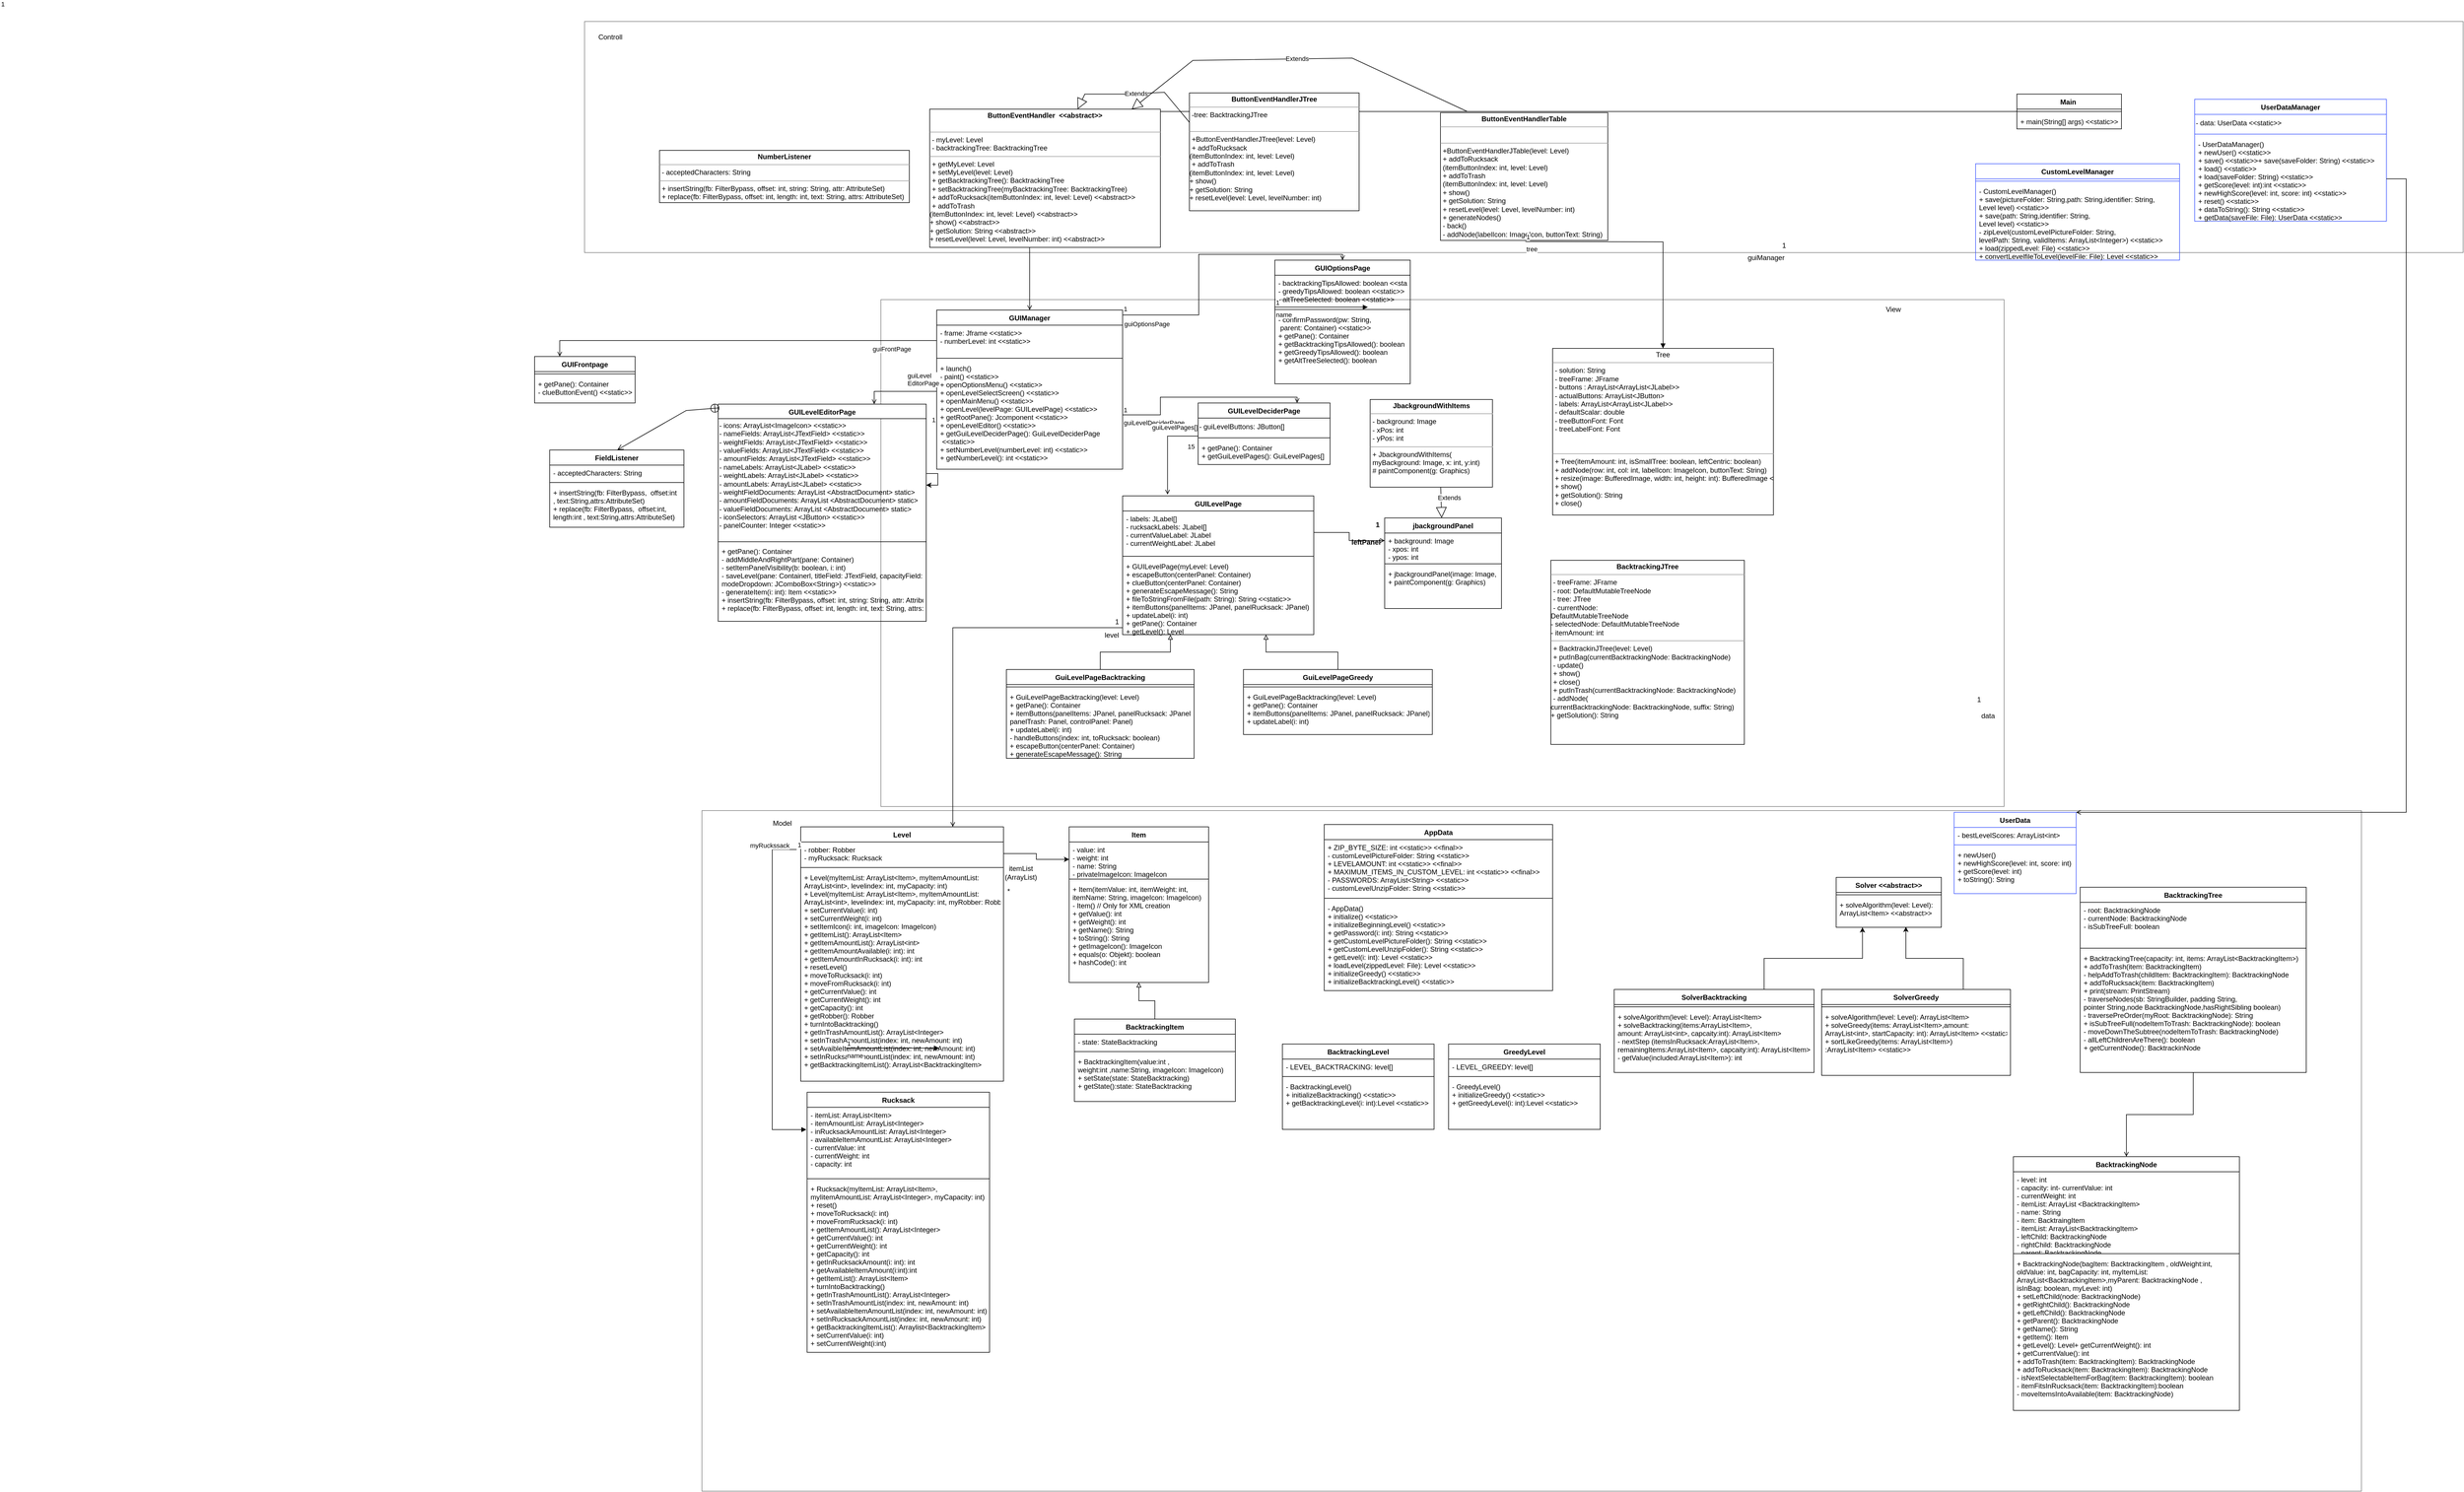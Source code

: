<mxfile version="20.8.20" type="github">
  <diagram id="mvksxYR37wyYuG3UCGVY" name="Page-1">
    <mxGraphModel dx="3180" dy="4231" grid="0" gridSize="10" guides="1" tooltips="1" connect="1" arrows="1" fold="1" page="1" pageScale="1" pageWidth="827" pageHeight="1169" math="0" shadow="0">
      <root>
        <mxCell id="0" />
        <mxCell id="1" parent="0" />
        <mxCell id="4iRdVt_hhF0twq2A7KBy-327" value="" style="whiteSpace=wrap;html=1;opacity=50;" parent="1" vertex="1">
          <mxGeometry x="1390" y="161" width="2856" height="1172" as="geometry" />
        </mxCell>
        <mxCell id="4iRdVt_hhF0twq2A7KBy-325" value="" style="rounded=0;whiteSpace=wrap;html=1;textOpacity=0;opacity=50;" parent="1" vertex="1">
          <mxGeometry x="1188" y="-1198" width="3233" height="398" as="geometry" />
        </mxCell>
        <mxCell id="4iRdVt_hhF0twq2A7KBy-321" value="" style="rounded=0;whiteSpace=wrap;html=1;textOpacity=0;opacity=50;" parent="1" vertex="1">
          <mxGeometry x="1698" y="-719" width="1933" height="873" as="geometry" />
        </mxCell>
        <mxCell id="4iRdVt_hhF0twq2A7KBy-318" style="edgeStyle=orthogonalEdgeStyle;rounded=0;orthogonalLoop=1;jettySize=auto;html=1;entryX=0.5;entryY=0;entryDx=0;entryDy=0;endArrow=open;endFill=0;" parent="1" source="4iRdVt_hhF0twq2A7KBy-176" target="4iRdVt_hhF0twq2A7KBy-219" edge="1">
          <mxGeometry relative="1" as="geometry" />
        </mxCell>
        <mxCell id="4iRdVt_hhF0twq2A7KBy-176" value="Main " style="swimlane;fontStyle=1;align=center;verticalAlign=top;childLayout=stackLayout;horizontal=1;startSize=26;horizontalStack=0;resizeParent=1;resizeParentMax=0;resizeLast=0;collapsible=1;marginBottom=0;" parent="1" vertex="1">
          <mxGeometry x="3653" y="-1073" width="180" height="60" as="geometry" />
        </mxCell>
        <mxCell id="4iRdVt_hhF0twq2A7KBy-177" value="" style="line;strokeWidth=1;fillColor=none;align=left;verticalAlign=middle;spacingTop=-1;spacingLeft=3;spacingRight=3;rotatable=0;labelPosition=right;points=[];portConstraint=eastwest;strokeColor=inherit;" parent="4iRdVt_hhF0twq2A7KBy-176" vertex="1">
          <mxGeometry y="26" width="180" height="8" as="geometry" />
        </mxCell>
        <mxCell id="4iRdVt_hhF0twq2A7KBy-178" value="+ main(String[] args) &lt;&lt;static&gt;&gt;" style="text;strokeColor=none;fillColor=none;align=left;verticalAlign=top;spacingLeft=4;spacingRight=4;overflow=hidden;rotatable=0;points=[[0,0.5],[1,0.5]];portConstraint=eastwest;" parent="4iRdVt_hhF0twq2A7KBy-176" vertex="1">
          <mxGeometry y="34" width="180" height="26" as="geometry" />
        </mxCell>
        <mxCell id="4iRdVt_hhF0twq2A7KBy-179" value="CustomLevelManager" style="swimlane;fontStyle=1;align=center;verticalAlign=top;childLayout=stackLayout;horizontal=1;startSize=26;horizontalStack=0;resizeParent=1;resizeParentMax=0;resizeLast=0;collapsible=1;marginBottom=0;strokeColor=#4059FF;" parent="1" vertex="1">
          <mxGeometry x="3582" y="-953" width="351" height="166" as="geometry" />
        </mxCell>
        <mxCell id="4iRdVt_hhF0twq2A7KBy-180" value="" style="line;strokeWidth=1;fillColor=none;align=left;verticalAlign=middle;spacingTop=-1;spacingLeft=3;spacingRight=3;rotatable=0;labelPosition=right;points=[];portConstraint=eastwest;strokeColor=inherit;" parent="4iRdVt_hhF0twq2A7KBy-179" vertex="1">
          <mxGeometry y="26" width="351" height="8" as="geometry" />
        </mxCell>
        <mxCell id="4iRdVt_hhF0twq2A7KBy-181" value="- CustomLevelManager()&#xa;+ save(pictureFolder: String,path: String,identifier: String,&#xa;Level level) &lt;&lt;static&gt;&gt;&#xa;+ save(path: String,identifier: String,&#xa;Level level) &lt;&lt;static&gt;&gt;&#xa;- zipLevel(customLevelPictureFolder: String, &#xa;levelPath: String, validItems: ArrayList&lt;Integer&gt;) &lt;&lt;static&gt;&gt;&#xa;+ load(zippedLevel: File) &lt;&lt;static&gt;&gt;&#xa;+ convertLevelfileToLevel(levelFile: File): Level &lt;&lt;static&gt;&gt;&#xa;" style="text;strokeColor=none;fillColor=none;align=left;verticalAlign=top;spacingLeft=4;spacingRight=4;overflow=hidden;rotatable=0;points=[[0,0.5],[1,0.5]];portConstraint=eastwest;" parent="4iRdVt_hhF0twq2A7KBy-179" vertex="1">
          <mxGeometry y="34" width="351" height="132" as="geometry" />
        </mxCell>
        <mxCell id="4iRdVt_hhF0twq2A7KBy-182" value="UserDataManager" style="swimlane;fontStyle=1;align=center;verticalAlign=top;childLayout=stackLayout;horizontal=1;startSize=26;horizontalStack=0;resizeParent=1;resizeParentMax=0;resizeLast=0;collapsible=1;marginBottom=0;strokeColor=#4059FF;" parent="1" vertex="1">
          <mxGeometry x="3959" y="-1064" width="330" height="210" as="geometry" />
        </mxCell>
        <mxCell id="U7-lJyw8QJTyMmq4wvhR-7" value="- data: UserData &amp;lt;&amp;lt;static&amp;gt;&amp;gt;" style="text;html=1;strokeColor=none;fillColor=none;align=left;verticalAlign=middle;whiteSpace=wrap;rounded=0;" parent="4iRdVt_hhF0twq2A7KBy-182" vertex="1">
          <mxGeometry y="26" width="330" height="30" as="geometry" />
        </mxCell>
        <mxCell id="4iRdVt_hhF0twq2A7KBy-183" value="" style="line;strokeWidth=1;fillColor=none;align=left;verticalAlign=middle;spacingTop=-1;spacingLeft=3;spacingRight=3;rotatable=0;labelPosition=right;points=[];portConstraint=eastwest;strokeColor=inherit;" parent="4iRdVt_hhF0twq2A7KBy-182" vertex="1">
          <mxGeometry y="56" width="330" height="8" as="geometry" />
        </mxCell>
        <mxCell id="4iRdVt_hhF0twq2A7KBy-184" value="- UserDataManager()&#xa;+ newUser() &lt;&lt;static&gt;&gt;&#xa;+ save() &lt;&lt;static&gt;&gt;+ save(saveFolder: String) &lt;&lt;static&gt;&gt;&#xa;+ load() &lt;&lt;static&gt;&gt;&#xa;+ load(saveFolder: String) &lt;&lt;static&gt;&gt;&#xa;+ getScore(level: int):int &lt;&lt;static&gt;&gt;&#xa;+ newHighScore(level: int, score: int) &lt;&lt;static&gt;&gt;&#xa;+ reset() &lt;&lt;static&gt;&gt;&#xa;+ dataToString(): String &lt;&lt;static&gt;&gt;&#xa;+ getData(saveFile: File): UserData &lt;&lt;static&gt;&gt;&#xa;" style="text;strokeColor=none;fillColor=none;align=left;verticalAlign=top;spacingLeft=4;spacingRight=4;overflow=hidden;rotatable=0;points=[[0,0.5],[1,0.5]];portConstraint=eastwest;" parent="4iRdVt_hhF0twq2A7KBy-182" vertex="1">
          <mxGeometry y="64" width="330" height="146" as="geometry" />
        </mxCell>
        <mxCell id="4iRdVt_hhF0twq2A7KBy-185" value="UserData" style="swimlane;fontStyle=1;align=center;verticalAlign=top;childLayout=stackLayout;horizontal=1;startSize=26;horizontalStack=0;resizeParent=1;resizeParentMax=0;resizeLast=0;collapsible=1;marginBottom=0;strokeColor=#4059FF;" parent="1" vertex="1">
          <mxGeometry x="3545" y="164" width="210" height="140" as="geometry" />
        </mxCell>
        <mxCell id="4iRdVt_hhF0twq2A7KBy-186" value="- bestLevelScores: ArrayList&lt;int&gt;" style="text;strokeColor=none;fillColor=none;align=left;verticalAlign=top;spacingLeft=4;spacingRight=4;overflow=hidden;rotatable=0;points=[[0,0.5],[1,0.5]];portConstraint=eastwest;" parent="4iRdVt_hhF0twq2A7KBy-185" vertex="1">
          <mxGeometry y="26" width="210" height="26" as="geometry" />
        </mxCell>
        <mxCell id="4iRdVt_hhF0twq2A7KBy-187" value="" style="line;strokeWidth=1;fillColor=none;align=left;verticalAlign=middle;spacingTop=-1;spacingLeft=3;spacingRight=3;rotatable=0;labelPosition=right;points=[];portConstraint=eastwest;strokeColor=inherit;" parent="4iRdVt_hhF0twq2A7KBy-185" vertex="1">
          <mxGeometry y="52" width="210" height="8" as="geometry" />
        </mxCell>
        <mxCell id="4iRdVt_hhF0twq2A7KBy-188" value="+ newUser()&#xa;+ newHighScore(level: int, score: int)&#xa;+ getScore(level: int)&#xa;+ toString(): String" style="text;strokeColor=none;fillColor=none;align=left;verticalAlign=top;spacingLeft=4;spacingRight=4;overflow=hidden;rotatable=0;points=[[0,0.5],[1,0.5]];portConstraint=eastwest;" parent="4iRdVt_hhF0twq2A7KBy-185" vertex="1">
          <mxGeometry y="60" width="210" height="80" as="geometry" />
        </mxCell>
        <mxCell id="4iRdVt_hhF0twq2A7KBy-311" style="edgeStyle=orthogonalEdgeStyle;rounded=0;orthogonalLoop=1;jettySize=auto;html=1;exitX=0.75;exitY=0;exitDx=0;exitDy=0;entryX=0.663;entryY=0.983;entryDx=0;entryDy=0;entryPerimeter=0;endArrow=classic;endFill=1;" parent="1" source="4iRdVt_hhF0twq2A7KBy-189" target="4iRdVt_hhF0twq2A7KBy-254" edge="1">
          <mxGeometry relative="1" as="geometry" />
        </mxCell>
        <mxCell id="4iRdVt_hhF0twq2A7KBy-189" value="SolverGreedy" style="swimlane;fontStyle=1;align=center;verticalAlign=top;childLayout=stackLayout;horizontal=1;startSize=26;horizontalStack=0;resizeParent=1;resizeParentMax=0;resizeLast=0;collapsible=1;marginBottom=0;" parent="1" vertex="1">
          <mxGeometry x="3317" y="469" width="325" height="148" as="geometry" />
        </mxCell>
        <mxCell id="4iRdVt_hhF0twq2A7KBy-190" value="" style="line;strokeWidth=1;fillColor=none;align=left;verticalAlign=middle;spacingTop=-1;spacingLeft=3;spacingRight=3;rotatable=0;labelPosition=right;points=[];portConstraint=eastwest;strokeColor=inherit;" parent="4iRdVt_hhF0twq2A7KBy-189" vertex="1">
          <mxGeometry y="26" width="325" height="8" as="geometry" />
        </mxCell>
        <mxCell id="4iRdVt_hhF0twq2A7KBy-191" value="+ solveAlgorithm(level: Level): ArrayList&lt;Item&gt;&#xa;+ solveGreedy(items: ArrayList&lt;Item&gt;,amount: &#xa;ArrayList&lt;int&gt;, startCapacity: int): ArrayList&lt;Item&gt; &lt;&lt;static&gt;&gt;&#xa;+ sortLikeGreedy(items: ArrayList&lt;Item&gt;)&#xa;:ArrayList&lt;Item&gt; &lt;&lt;static&gt;&gt;" style="text;strokeColor=none;fillColor=none;align=left;verticalAlign=top;spacingLeft=4;spacingRight=4;overflow=hidden;rotatable=0;points=[[0,0.5],[1,0.5]];portConstraint=eastwest;" parent="4iRdVt_hhF0twq2A7KBy-189" vertex="1">
          <mxGeometry y="34" width="325" height="114" as="geometry" />
        </mxCell>
        <mxCell id="4iRdVt_hhF0twq2A7KBy-192" value="AppData" style="swimlane;fontStyle=1;align=center;verticalAlign=top;childLayout=stackLayout;horizontal=1;startSize=26;horizontalStack=0;resizeParent=1;resizeParentMax=0;resizeLast=0;collapsible=1;marginBottom=0;" parent="1" vertex="1">
          <mxGeometry x="2461" y="185" width="393" height="286" as="geometry" />
        </mxCell>
        <mxCell id="4iRdVt_hhF0twq2A7KBy-193" value="+ ZIP_BYTE_SIZE: int &lt;&lt;static&gt;&gt; &lt;&lt;final&gt;&gt;&#xa;- customLevelPictureFolder: String &lt;&lt;static&gt;&gt;&#xa;+ LEVELAMOUNT: int &lt;&lt;static&gt;&gt; &lt;&lt;final&gt;&gt;&#xa;+ MAXIMUM_ITEMS_IN_CUSTOM_LEVEL: int &lt;&lt;static&gt;&gt; &lt;&lt;final&gt;&gt;&#xa;- PASSWORDS: ArrayList&lt;String&gt; &lt;&lt;static&gt;&gt;&#xa;- customLevelUnzipFolder: String &lt;&lt;static&gt;&gt;&#xa;" style="text;strokeColor=none;fillColor=none;align=left;verticalAlign=top;spacingLeft=4;spacingRight=4;overflow=hidden;rotatable=0;points=[[0,0.5],[1,0.5]];portConstraint=eastwest;" parent="4iRdVt_hhF0twq2A7KBy-192" vertex="1">
          <mxGeometry y="26" width="393" height="97" as="geometry" />
        </mxCell>
        <mxCell id="4iRdVt_hhF0twq2A7KBy-194" value="" style="line;strokeWidth=1;fillColor=none;align=left;verticalAlign=middle;spacingTop=-1;spacingLeft=3;spacingRight=3;rotatable=0;labelPosition=right;points=[];portConstraint=eastwest;strokeColor=inherit;" parent="4iRdVt_hhF0twq2A7KBy-192" vertex="1">
          <mxGeometry y="123" width="393" height="8" as="geometry" />
        </mxCell>
        <mxCell id="4iRdVt_hhF0twq2A7KBy-195" value="- AppData()&#xa;+ initialize() &lt;&lt;static&gt;&gt;&#xa;+ initializeBeginningLevel() &lt;&lt;static&gt;&gt;&#xa;+ getPassword(i: int): String &lt;&lt;static&gt;&gt;&#xa;+ getCustomLevelPictureFolder(): String &lt;&lt;static&gt;&gt;&#xa;+ getCustomLevelUnzipFolder(): String &lt;&lt;static&gt;&gt;&#xa;+ getLevel(i: int): Level &lt;&lt;static&gt;&gt;&#xa;+ loadLevel(zippedLevel: File): Level &lt;&lt;static&gt;&gt;&#xa;+ initializeGreedy() &lt;&lt;static&gt;&gt; &#xa;+ initializeBacktrackingLevel() &lt;&lt;static&gt;&gt;" style="text;strokeColor=none;fillColor=none;align=left;verticalAlign=top;spacingLeft=4;spacingRight=4;overflow=hidden;rotatable=0;points=[[0,0.5],[1,0.5]];portConstraint=eastwest;" parent="4iRdVt_hhF0twq2A7KBy-192" vertex="1">
          <mxGeometry y="131" width="393" height="155" as="geometry" />
        </mxCell>
        <mxCell id="4iRdVt_hhF0twq2A7KBy-196" value="Item" style="swimlane;fontStyle=1;align=center;verticalAlign=top;childLayout=stackLayout;horizontal=1;startSize=26;horizontalStack=0;resizeParent=1;resizeParentMax=0;resizeLast=0;collapsible=1;marginBottom=0;" parent="1" vertex="1">
          <mxGeometry x="2022" y="189" width="240" height="268" as="geometry" />
        </mxCell>
        <mxCell id="4iRdVt_hhF0twq2A7KBy-197" value="- value: int&#xa;- weight: int&#xa;- name: String&#xa;- privateImageIcon: ImageIcon" style="text;strokeColor=none;fillColor=none;align=left;verticalAlign=top;spacingLeft=4;spacingRight=4;overflow=hidden;rotatable=0;points=[[0,0.5],[1,0.5]];portConstraint=eastwest;" parent="4iRdVt_hhF0twq2A7KBy-196" vertex="1">
          <mxGeometry y="26" width="240" height="60" as="geometry" />
        </mxCell>
        <mxCell id="4iRdVt_hhF0twq2A7KBy-198" value="" style="line;strokeWidth=1;fillColor=none;align=left;verticalAlign=middle;spacingTop=-1;spacingLeft=3;spacingRight=3;rotatable=0;labelPosition=right;points=[];portConstraint=eastwest;strokeColor=inherit;" parent="4iRdVt_hhF0twq2A7KBy-196" vertex="1">
          <mxGeometry y="86" width="240" height="8" as="geometry" />
        </mxCell>
        <mxCell id="4iRdVt_hhF0twq2A7KBy-199" value="+ Item(itemValue: int, itemWeight: int, &#xa;itemName: String, imageIcon: ImageIcon)&#xa;- Item() // Only for XML creation&#xa;+ getValue(): int&#xa;+ getWeight(): int&#xa;+ getName(): String&#xa;+ toString(): String&#xa;+ getImageIcon(): ImageIcon&#xa;+ equals(o: Objekt): boolean&#xa;+ hashCode(): int&#xa;" style="text;strokeColor=none;fillColor=none;align=left;verticalAlign=top;spacingLeft=4;spacingRight=4;overflow=hidden;rotatable=0;points=[[0,0.5],[1,0.5]];portConstraint=eastwest;" parent="4iRdVt_hhF0twq2A7KBy-196" vertex="1">
          <mxGeometry y="94" width="240" height="174" as="geometry" />
        </mxCell>
        <mxCell id="4iRdVt_hhF0twq2A7KBy-200" value="Level" style="swimlane;fontStyle=1;align=center;verticalAlign=top;childLayout=stackLayout;horizontal=1;startSize=26;horizontalStack=0;resizeParent=1;resizeParentMax=0;resizeLast=0;collapsible=1;marginBottom=0;" parent="1" vertex="1">
          <mxGeometry x="1560" y="189" width="349" height="438" as="geometry" />
        </mxCell>
        <mxCell id="4iRdVt_hhF0twq2A7KBy-201" value="- robber: Robber&#xa;- myRucksack: Rucksack&#xa;&#xa;" style="text;strokeColor=none;fillColor=none;align=left;verticalAlign=top;spacingLeft=4;spacingRight=4;overflow=hidden;rotatable=0;points=[[0,0.5],[1,0.5]];portConstraint=eastwest;" parent="4iRdVt_hhF0twq2A7KBy-200" vertex="1">
          <mxGeometry y="26" width="349" height="40" as="geometry" />
        </mxCell>
        <mxCell id="4iRdVt_hhF0twq2A7KBy-202" value="" style="line;strokeWidth=1;fillColor=none;align=left;verticalAlign=middle;spacingTop=-1;spacingLeft=3;spacingRight=3;rotatable=0;labelPosition=right;points=[];portConstraint=eastwest;strokeColor=inherit;" parent="4iRdVt_hhF0twq2A7KBy-200" vertex="1">
          <mxGeometry y="66" width="349" height="8" as="geometry" />
        </mxCell>
        <mxCell id="4iRdVt_hhF0twq2A7KBy-203" value="+ Level(myItemList: ArrayList&lt;Item&gt;, myItemAmountList: &#xa;ArrayList&lt;int&gt;, levelindex: int, myCapacity: int)&#xa;+ Level(myItemList: ArrayList&lt;Item&gt;, myItemAmountList: &#xa;ArrayList&lt;int&gt;, levelindex: int, myCapacity: int, myRobber: Robber)&#xa;+ setCurrentValue(i: int) &#xa;+ setCurrentWeight(i: int)&#xa;+ setItemIcon(i: int, imageIcon: ImageIcon)&#xa;+ getItemList(): ArrayList&lt;Item&gt;&#xa;+ getItemAmountList(): ArrayList&lt;int&gt;&#xa;+ getItemAmountAvailable(i: int): int&#xa;+ getItemAmountInRucksack(i: int): int&#xa;+ resetLevel()&#xa;+ moveToRucksack(i: int)&#xa;+ moveFromRucksack(i: int)&#xa;+ getCurrentValue(): int&#xa;+ getCurrentWeight(): int&#xa;+ getCapacity(): int&#xa;+ getRobber(): Robber&#xa;+ turnIntoBacktracking()&#xa;+ getInTrashAmountList(): ArrayList&lt;Integer&gt;&#xa;+ setInTrashAmountList(index: int, newAmount: int)&#xa;+ setAvaibleItemAmountList(index: int, newAmount: int)&#xa;+ setInRucksackAmountList(index: int, newAmount: int)&#xa;+ getBacktrackingItemList(): ArrayList&lt;BacktrackingItem&gt;&#xa;" style="text;strokeColor=none;fillColor=none;align=left;verticalAlign=top;spacingLeft=4;spacingRight=4;overflow=hidden;rotatable=0;points=[[0,0.5],[1,0.5]];portConstraint=eastwest;" parent="4iRdVt_hhF0twq2A7KBy-200" vertex="1">
          <mxGeometry y="74" width="349" height="364" as="geometry" />
        </mxCell>
        <mxCell id="4iRdVt_hhF0twq2A7KBy-243" value="BacktrackingLevel" style="swimlane;fontStyle=1;align=center;verticalAlign=top;childLayout=stackLayout;horizontal=1;startSize=26;horizontalStack=0;resizeParent=1;resizeParentMax=0;resizeLast=0;collapsible=1;marginBottom=0;" parent="1" vertex="1">
          <mxGeometry x="2389" y="563" width="261" height="147" as="geometry" />
        </mxCell>
        <mxCell id="4iRdVt_hhF0twq2A7KBy-244" value="- LEVEL_BACKTRACKING: level[]" style="text;strokeColor=none;fillColor=none;align=left;verticalAlign=top;spacingLeft=4;spacingRight=4;overflow=hidden;rotatable=0;points=[[0,0.5],[1,0.5]];portConstraint=eastwest;" parent="4iRdVt_hhF0twq2A7KBy-243" vertex="1">
          <mxGeometry y="26" width="261" height="26" as="geometry" />
        </mxCell>
        <mxCell id="4iRdVt_hhF0twq2A7KBy-245" value="" style="line;strokeWidth=1;fillColor=none;align=left;verticalAlign=middle;spacingTop=-1;spacingLeft=3;spacingRight=3;rotatable=0;labelPosition=right;points=[];portConstraint=eastwest;strokeColor=inherit;" parent="4iRdVt_hhF0twq2A7KBy-243" vertex="1">
          <mxGeometry y="52" width="261" height="8" as="geometry" />
        </mxCell>
        <mxCell id="4iRdVt_hhF0twq2A7KBy-246" value="- BacktrackingLevel()&#xa;+ initializeBacktracking() &lt;&lt;static&gt;&gt;&#xa;+ getBacktrackingLevel(i: int):Level &lt;&lt;static&gt;&gt;" style="text;strokeColor=none;fillColor=none;align=left;verticalAlign=top;spacingLeft=4;spacingRight=4;overflow=hidden;rotatable=0;points=[[0,0.5],[1,0.5]];portConstraint=eastwest;" parent="4iRdVt_hhF0twq2A7KBy-243" vertex="1">
          <mxGeometry y="60" width="261" height="87" as="geometry" />
        </mxCell>
        <mxCell id="4iRdVt_hhF0twq2A7KBy-251" value="Solver &lt;&lt;abstract&gt;&gt;" style="swimlane;fontStyle=1;align=center;verticalAlign=top;childLayout=stackLayout;horizontal=1;startSize=26;horizontalStack=0;resizeParent=1;resizeParentMax=0;resizeLast=0;collapsible=1;marginBottom=0;" parent="1" vertex="1">
          <mxGeometry x="3342" y="276" width="181" height="86" as="geometry" />
        </mxCell>
        <mxCell id="4iRdVt_hhF0twq2A7KBy-253" value="" style="line;strokeWidth=1;fillColor=none;align=left;verticalAlign=middle;spacingTop=-1;spacingLeft=3;spacingRight=3;rotatable=0;labelPosition=right;points=[];portConstraint=eastwest;strokeColor=inherit;" parent="4iRdVt_hhF0twq2A7KBy-251" vertex="1">
          <mxGeometry y="26" width="181" height="8" as="geometry" />
        </mxCell>
        <mxCell id="4iRdVt_hhF0twq2A7KBy-254" value="+ solveAlgorithm(level: Level): &#xa;ArrayList&lt;Item&gt; &lt;&lt;abstract&gt;&gt;" style="text;strokeColor=none;fillColor=none;align=left;verticalAlign=top;spacingLeft=4;spacingRight=4;overflow=hidden;rotatable=0;points=[[0,0.5],[1,0.5]];portConstraint=eastwest;" parent="4iRdVt_hhF0twq2A7KBy-251" vertex="1">
          <mxGeometry y="34" width="181" height="52" as="geometry" />
        </mxCell>
        <mxCell id="4iRdVt_hhF0twq2A7KBy-310" style="edgeStyle=orthogonalEdgeStyle;rounded=0;orthogonalLoop=1;jettySize=auto;html=1;exitX=0.75;exitY=0;exitDx=0;exitDy=0;entryX=0.25;entryY=1;entryDx=0;entryDy=0;endArrow=classic;endFill=1;" parent="1" source="4iRdVt_hhF0twq2A7KBy-255" target="4iRdVt_hhF0twq2A7KBy-251" edge="1">
          <mxGeometry relative="1" as="geometry" />
        </mxCell>
        <mxCell id="4iRdVt_hhF0twq2A7KBy-255" value="SolverBacktracking" style="swimlane;fontStyle=1;align=center;verticalAlign=top;childLayout=stackLayout;horizontal=1;startSize=26;horizontalStack=0;resizeParent=1;resizeParentMax=0;resizeLast=0;collapsible=1;marginBottom=0;" parent="1" vertex="1">
          <mxGeometry x="2960" y="469" width="344" height="143" as="geometry" />
        </mxCell>
        <mxCell id="4iRdVt_hhF0twq2A7KBy-257" value="" style="line;strokeWidth=1;fillColor=none;align=left;verticalAlign=middle;spacingTop=-1;spacingLeft=3;spacingRight=3;rotatable=0;labelPosition=right;points=[];portConstraint=eastwest;strokeColor=inherit;" parent="4iRdVt_hhF0twq2A7KBy-255" vertex="1">
          <mxGeometry y="26" width="344" height="8" as="geometry" />
        </mxCell>
        <mxCell id="4iRdVt_hhF0twq2A7KBy-258" value="+ solveAlgorithm(level: Level): ArrayList&lt;Item&gt; &#xa;+ solveBacktracking(items:ArrayList&lt;Item&gt;, &#xa;amount: ArrayList&lt;int&gt;, capcaity:int): ArrayList&lt;Item&gt;&#xa;- nextStep (itemsInRucksack:ArrayList&lt;Item&gt;, &#xa;remainingItems:ArrayList&lt;Item&gt;, capcaity:int): ArrayList&lt;Item&gt;&#xa;- getValue(included:ArrayList&lt;Item&gt;): int&#xa;&#xa;&#xa;" style="text;strokeColor=none;fillColor=none;align=left;verticalAlign=top;spacingLeft=4;spacingRight=4;overflow=hidden;rotatable=0;points=[[0,0.5],[1,0.5]];portConstraint=eastwest;" parent="4iRdVt_hhF0twq2A7KBy-255" vertex="1">
          <mxGeometry y="34" width="344" height="109" as="geometry" />
        </mxCell>
        <mxCell id="4iRdVt_hhF0twq2A7KBy-300" style="edgeStyle=orthogonalEdgeStyle;rounded=0;orthogonalLoop=1;jettySize=auto;html=1;entryX=0.5;entryY=1;entryDx=0;entryDy=0;endArrow=block;endFill=0;" parent="1" source="4iRdVt_hhF0twq2A7KBy-259" target="4iRdVt_hhF0twq2A7KBy-196" edge="1">
          <mxGeometry relative="1" as="geometry" />
        </mxCell>
        <mxCell id="4iRdVt_hhF0twq2A7KBy-259" value="BacktrackingItem" style="swimlane;fontStyle=1;align=center;verticalAlign=top;childLayout=stackLayout;horizontal=1;startSize=26;horizontalStack=0;resizeParent=1;resizeParentMax=0;resizeLast=0;collapsible=1;marginBottom=0;" parent="1" vertex="1">
          <mxGeometry x="2031" y="520" width="277" height="142" as="geometry" />
        </mxCell>
        <mxCell id="4iRdVt_hhF0twq2A7KBy-260" value="- state: StateBacktracking" style="text;strokeColor=none;fillColor=none;align=left;verticalAlign=top;spacingLeft=4;spacingRight=4;overflow=hidden;rotatable=0;points=[[0,0.5],[1,0.5]];portConstraint=eastwest;" parent="4iRdVt_hhF0twq2A7KBy-259" vertex="1">
          <mxGeometry y="26" width="277" height="26" as="geometry" />
        </mxCell>
        <mxCell id="4iRdVt_hhF0twq2A7KBy-261" value="" style="line;strokeWidth=1;fillColor=none;align=left;verticalAlign=middle;spacingTop=-1;spacingLeft=3;spacingRight=3;rotatable=0;labelPosition=right;points=[];portConstraint=eastwest;strokeColor=inherit;" parent="4iRdVt_hhF0twq2A7KBy-259" vertex="1">
          <mxGeometry y="52" width="277" height="8" as="geometry" />
        </mxCell>
        <mxCell id="4iRdVt_hhF0twq2A7KBy-262" value="+ BacktrackingItem(value:int , &#xa;weight:int ,name:String, imageIcon: ImageIcon)&#xa;+ setState(state: StateBacktracking)&#xa;+ getState():state: StateBacktracking&#xa;&#xa;" style="text;strokeColor=none;fillColor=none;align=left;verticalAlign=top;spacingLeft=4;spacingRight=4;overflow=hidden;rotatable=0;points=[[0,0.5],[1,0.5]];portConstraint=eastwest;" parent="4iRdVt_hhF0twq2A7KBy-259" vertex="1">
          <mxGeometry y="60" width="277" height="82" as="geometry" />
        </mxCell>
        <mxCell id="4iRdVt_hhF0twq2A7KBy-290" style="edgeStyle=orthogonalEdgeStyle;rounded=0;orthogonalLoop=1;jettySize=auto;html=1;entryX=0.25;entryY=1;entryDx=0;entryDy=0;endArrow=block;endFill=0;" parent="1" source="4iRdVt_hhF0twq2A7KBy-267" target="4iRdVt_hhF0twq2A7KBy-232" edge="1">
          <mxGeometry relative="1" as="geometry" />
        </mxCell>
        <mxCell id="4iRdVt_hhF0twq2A7KBy-267" value="GuiLevelPageBacktracking" style="swimlane;fontStyle=1;align=center;verticalAlign=top;childLayout=stackLayout;horizontal=1;startSize=26;horizontalStack=0;resizeParent=1;resizeParentMax=0;resizeLast=0;collapsible=1;marginBottom=0;" parent="1" vertex="1">
          <mxGeometry x="1914" y="-82" width="323" height="153" as="geometry" />
        </mxCell>
        <mxCell id="4iRdVt_hhF0twq2A7KBy-269" value="" style="line;strokeWidth=1;fillColor=none;align=left;verticalAlign=middle;spacingTop=-1;spacingLeft=3;spacingRight=3;rotatable=0;labelPosition=right;points=[];portConstraint=eastwest;strokeColor=inherit;" parent="4iRdVt_hhF0twq2A7KBy-267" vertex="1">
          <mxGeometry y="26" width="323" height="8" as="geometry" />
        </mxCell>
        <mxCell id="4iRdVt_hhF0twq2A7KBy-270" value="+ GuiLevelPageBacktracking(level: Level)&#xa;+ getPane(): Container&#xa;+ itemButtons(panelItems: JPanel, panelRucksack: JPanel, &#xa;panelTrash: Panel, controlPanel: Panel)&#xa;+ updateLabel(i: int)&#xa;- handleButtons(index: int, toRucksack: boolean)&#xa;+ escapeButton(centerPanel: Container)&#xa;+ generateEscapeMessage(): String" style="text;strokeColor=none;fillColor=none;align=left;verticalAlign=top;spacingLeft=4;spacingRight=4;overflow=hidden;rotatable=0;points=[[0,0.5],[1,0.5]];portConstraint=eastwest;" parent="4iRdVt_hhF0twq2A7KBy-267" vertex="1">
          <mxGeometry y="34" width="323" height="119" as="geometry" />
        </mxCell>
        <mxCell id="4iRdVt_hhF0twq2A7KBy-291" style="edgeStyle=orthogonalEdgeStyle;rounded=0;orthogonalLoop=1;jettySize=auto;html=1;entryX=0.75;entryY=1;entryDx=0;entryDy=0;endArrow=block;endFill=0;" parent="1" source="4iRdVt_hhF0twq2A7KBy-271" target="4iRdVt_hhF0twq2A7KBy-232" edge="1">
          <mxGeometry relative="1" as="geometry" />
        </mxCell>
        <mxCell id="4iRdVt_hhF0twq2A7KBy-271" value="GuiLevelPageGreedy" style="swimlane;fontStyle=1;align=center;verticalAlign=top;childLayout=stackLayout;horizontal=1;startSize=26;horizontalStack=0;resizeParent=1;resizeParentMax=0;resizeLast=0;collapsible=1;marginBottom=0;" parent="1" vertex="1">
          <mxGeometry x="2322" y="-82" width="325" height="112" as="geometry" />
        </mxCell>
        <mxCell id="4iRdVt_hhF0twq2A7KBy-273" value="" style="line;strokeWidth=1;fillColor=none;align=left;verticalAlign=middle;spacingTop=-1;spacingLeft=3;spacingRight=3;rotatable=0;labelPosition=right;points=[];portConstraint=eastwest;strokeColor=inherit;" parent="4iRdVt_hhF0twq2A7KBy-271" vertex="1">
          <mxGeometry y="26" width="325" height="8" as="geometry" />
        </mxCell>
        <mxCell id="4iRdVt_hhF0twq2A7KBy-274" value="+ GuiLevelPageBacktracking(level: Level)&#xa;+ getPane(): Container&#xa;+ itemButtons(panelItems: JPanel, panelRucksack: JPanel)&#xa;+ updateLabel(i: int)&#xa;" style="text;strokeColor=none;fillColor=none;align=left;verticalAlign=top;spacingLeft=4;spacingRight=4;overflow=hidden;rotatable=0;points=[[0,0.5],[1,0.5]];portConstraint=eastwest;" parent="4iRdVt_hhF0twq2A7KBy-271" vertex="1">
          <mxGeometry y="34" width="325" height="78" as="geometry" />
        </mxCell>
        <mxCell id="4iRdVt_hhF0twq2A7KBy-275" value="jbackgroundPanel" style="swimlane;fontStyle=1;align=center;verticalAlign=top;childLayout=stackLayout;horizontal=1;startSize=26;horizontalStack=0;resizeParent=1;resizeParentMax=0;resizeLast=0;collapsible=1;marginBottom=0;" parent="1" vertex="1">
          <mxGeometry x="2565" y="-343" width="201" height="156" as="geometry" />
        </mxCell>
        <mxCell id="4iRdVt_hhF0twq2A7KBy-276" value="+ background: Image&#xa;- xpos: int&#xa;- ypos: int&#xa;" style="text;strokeColor=none;fillColor=none;align=left;verticalAlign=top;spacingLeft=4;spacingRight=4;overflow=hidden;rotatable=0;points=[[0,0.5],[1,0.5]];portConstraint=eastwest;" parent="4iRdVt_hhF0twq2A7KBy-275" vertex="1">
          <mxGeometry y="26" width="201" height="49" as="geometry" />
        </mxCell>
        <mxCell id="4iRdVt_hhF0twq2A7KBy-277" value="" style="line;strokeWidth=1;fillColor=none;align=left;verticalAlign=middle;spacingTop=-1;spacingLeft=3;spacingRight=3;rotatable=0;labelPosition=right;points=[];portConstraint=eastwest;strokeColor=inherit;" parent="4iRdVt_hhF0twq2A7KBy-275" vertex="1">
          <mxGeometry y="75" width="201" height="8" as="geometry" />
        </mxCell>
        <mxCell id="4iRdVt_hhF0twq2A7KBy-278" value="+ jbackgroundPanel(image: Image, x: int, y: int)&#xa;+ paintComponent(g: Graphics)&#xa;" style="text;strokeColor=none;fillColor=none;align=left;verticalAlign=top;spacingLeft=4;spacingRight=4;overflow=hidden;rotatable=0;points=[[0,0.5],[1,0.5]];portConstraint=eastwest;" parent="4iRdVt_hhF0twq2A7KBy-275" vertex="1">
          <mxGeometry y="83" width="201" height="73" as="geometry" />
        </mxCell>
        <mxCell id="4iRdVt_hhF0twq2A7KBy-283" value="BacktrackingTree" style="swimlane;fontStyle=1;align=center;verticalAlign=top;childLayout=stackLayout;horizontal=1;startSize=26;horizontalStack=0;resizeParent=1;resizeParentMax=0;resizeLast=0;collapsible=1;marginBottom=0;" parent="1" vertex="1">
          <mxGeometry x="3762" y="293" width="389" height="319" as="geometry" />
        </mxCell>
        <mxCell id="4iRdVt_hhF0twq2A7KBy-284" value="- root: BacktrackingNode&#xa;- currentNode: BacktrackingNode&#xa;- isSubTreeFull: boolean&#xa;&#xa;" style="text;strokeColor=none;fillColor=none;align=left;verticalAlign=top;spacingLeft=4;spacingRight=4;overflow=hidden;rotatable=0;points=[[0,0.5],[1,0.5]];portConstraint=eastwest;" parent="4iRdVt_hhF0twq2A7KBy-283" vertex="1">
          <mxGeometry y="26" width="389" height="75" as="geometry" />
        </mxCell>
        <mxCell id="4iRdVt_hhF0twq2A7KBy-285" value="" style="line;strokeWidth=1;fillColor=none;align=left;verticalAlign=middle;spacingTop=-1;spacingLeft=3;spacingRight=3;rotatable=0;labelPosition=right;points=[];portConstraint=eastwest;strokeColor=inherit;" parent="4iRdVt_hhF0twq2A7KBy-283" vertex="1">
          <mxGeometry y="101" width="389" height="8" as="geometry" />
        </mxCell>
        <mxCell id="4iRdVt_hhF0twq2A7KBy-286" value="+ BacktrackingTree(capacity: int, items: ArrayList&lt;BacktrackingItem&gt;)&#xa;+ addToTrash(item: BacktrackingItem)&#xa;- helpAddToTrash(childItem: BacktrackingItem): BacktrackingNode&#xa;+ addToRucksack(item: BacktrackingItem)&#xa;+ print(stream: PrintStream)&#xa;- traverseNodes(sb: StringBuilder, padding String,&#xa;pointer String,node BacktrackingNode,hasRightSibling boolean)&#xa;- traversePreOrder(myRoot: BacktrackingNode): String&#xa;+ isSubTreeFull(nodeItemToTrash: BacktrackingNode): boolean&#xa;- moveDownTheSubtree(nodeItemToTrash: BacktrackingNode)&#xa;- allLeftChildrenAreThere(): boolean&#xa;+ getCurrentNode(): BacktrackinNode&#xa;&#xa;" style="text;strokeColor=none;fillColor=none;align=left;verticalAlign=top;spacingLeft=4;spacingRight=4;overflow=hidden;rotatable=0;points=[[0,0.5],[1,0.5]];portConstraint=eastwest;" parent="4iRdVt_hhF0twq2A7KBy-283" vertex="1">
          <mxGeometry y="109" width="389" height="210" as="geometry" />
        </mxCell>
        <mxCell id="4iRdVt_hhF0twq2A7KBy-288" style="edgeStyle=orthogonalEdgeStyle;rounded=0;orthogonalLoop=1;jettySize=auto;html=1;entryX=0;entryY=0.25;entryDx=0;entryDy=0;endArrow=open;endFill=0;" parent="1" source="4iRdVt_hhF0twq2A7KBy-233" target="4iRdVt_hhF0twq2A7KBy-275" edge="1">
          <mxGeometry relative="1" as="geometry" />
        </mxCell>
        <mxCell id="4iRdVt_hhF0twq2A7KBy-207" value="GUILevelEditorPage" style="swimlane;fontStyle=1;align=center;verticalAlign=top;childLayout=stackLayout;horizontal=1;startSize=25;horizontalStack=0;resizeParent=1;resizeParentMax=0;resizeLast=0;collapsible=1;marginBottom=0;" parent="1" vertex="1">
          <mxGeometry x="1418" y="-539" width="358" height="374" as="geometry" />
        </mxCell>
        <mxCell id="U7-lJyw8QJTyMmq4wvhR-5" value="&lt;div&gt;- icons: ArrayList&amp;lt;ImageIcon&amp;gt; &amp;lt;&amp;lt;static&amp;gt;&amp;gt;&lt;/div&gt;&lt;div&gt;- nameFields: ArrayList&amp;lt;JTextField&amp;gt; &amp;lt;&amp;lt;static&amp;gt;&amp;gt;&lt;/div&gt;&lt;div&gt;- weightFields: ArrayList&amp;lt;JTextField&amp;gt; &amp;lt;&amp;lt;static&amp;gt;&amp;gt;&lt;/div&gt;&lt;div&gt;- valueFields: ArrayList&amp;lt;JTextField&amp;gt; &amp;lt;&amp;lt;static&amp;gt;&amp;gt;&lt;/div&gt;&lt;div&gt;- amountFields: ArrayList&amp;lt;JTextField&amp;gt; &amp;lt;&amp;lt;static&amp;gt;&amp;gt;&lt;/div&gt;&lt;div&gt;- nameLabels: ArrayList&amp;lt;JLabel&amp;gt; &amp;lt;&amp;lt;static&amp;gt;&amp;gt;&lt;/div&gt;&lt;div&gt;- weightLabels: ArrayList&amp;lt;JLabel&amp;gt; &amp;lt;&amp;lt;static&amp;gt;&amp;gt;&lt;/div&gt;&lt;div&gt;- amountLabels: ArrayList&amp;lt;JLabel&amp;gt; &amp;lt;&amp;lt;static&amp;gt;&amp;gt;&lt;/div&gt;&lt;div&gt;- weightFieldDocuments: ArrayList &amp;lt;AbstractDocument&amp;gt; static&amp;gt;&lt;/div&gt;&lt;div&gt;- amountFieldDocuments: ArrayList &amp;lt;AbstractDocument&amp;gt; static&amp;gt;&lt;/div&gt;&lt;div&gt;- valueFieldDocuments: ArrayList &amp;lt;AbstractDocument&amp;gt; static&amp;gt;&lt;/div&gt;&lt;div&gt;- iconSelectors: ArrayList &amp;lt;JButton&amp;gt; &amp;lt;&amp;lt;static&amp;gt;&amp;gt;&lt;/div&gt;&lt;div&gt;- panelCounter: Integer &amp;lt;&amp;lt;static&amp;gt;&amp;gt;&lt;br&gt;&lt;/div&gt;&lt;div&gt;&lt;br&gt;&lt;/div&gt;" style="text;html=1;strokeColor=none;fillColor=none;align=left;verticalAlign=middle;whiteSpace=wrap;rounded=0;" parent="4iRdVt_hhF0twq2A7KBy-207" vertex="1">
          <mxGeometry y="25" width="358" height="209" as="geometry" />
        </mxCell>
        <mxCell id="_9WyEV-QkiOCcUFDRxFL-1" style="edgeStyle=orthogonalEdgeStyle;rounded=0;orthogonalLoop=1;jettySize=auto;html=1;" edge="1" parent="4iRdVt_hhF0twq2A7KBy-207" source="U7-lJyw8QJTyMmq4wvhR-5" target="U7-lJyw8QJTyMmq4wvhR-5">
          <mxGeometry relative="1" as="geometry" />
        </mxCell>
        <mxCell id="4iRdVt_hhF0twq2A7KBy-208" value="" style="line;strokeWidth=1;fillColor=none;align=left;verticalAlign=middle;spacingTop=-1;spacingLeft=3;spacingRight=3;rotatable=0;labelPosition=right;points=[];portConstraint=eastwest;strokeColor=inherit;" parent="4iRdVt_hhF0twq2A7KBy-207" vertex="1">
          <mxGeometry y="234" width="358" height="6" as="geometry" />
        </mxCell>
        <mxCell id="4iRdVt_hhF0twq2A7KBy-209" value="+ getPane(): Container&#xa;- addMiddleAndRightPart(pane: Container)&#xa;- setItemPanelVisibility(b: boolean, i: int)&#xa;- saveLevel(pane: Containerl, titleField: JTextField, capacityField: JTextField,&#xa;modeDropdown: JComboBox&lt;String&gt;) &lt;&lt;static&gt;&gt;&#xa;- generateItem(i: int): Item &lt;&lt;static&gt;&gt;&#xa;+ insertString(fb: FilterBypass, offset: int, string: String, attr: AttributeSet)&#xa;+ replace(fb: FilterBypass, offset: int, length: int, text: String, attrs: AttributeSet)&#xa;" style="text;strokeColor=none;fillColor=none;align=left;verticalAlign=top;spacingLeft=4;spacingRight=4;overflow=hidden;rotatable=0;points=[[0,0.5],[1,0.5]];portConstraint=eastwest;" parent="4iRdVt_hhF0twq2A7KBy-207" vertex="1">
          <mxGeometry y="240" width="358" height="134" as="geometry" />
        </mxCell>
        <mxCell id="4iRdVt_hhF0twq2A7KBy-210" value="GUIFrontpage" style="swimlane;fontStyle=1;align=center;verticalAlign=top;childLayout=stackLayout;horizontal=1;startSize=26;horizontalStack=0;resizeParent=1;resizeParentMax=0;resizeLast=0;collapsible=1;marginBottom=0;" parent="1" vertex="1">
          <mxGeometry x="1102" y="-621" width="173" height="80" as="geometry">
            <mxRectangle x="1102" y="-621" width="111" height="26" as="alternateBounds" />
          </mxGeometry>
        </mxCell>
        <mxCell id="4iRdVt_hhF0twq2A7KBy-211" value="" style="line;strokeWidth=1;fillColor=none;align=left;verticalAlign=middle;spacingTop=-1;spacingLeft=3;spacingRight=3;rotatable=0;labelPosition=right;points=[];portConstraint=eastwest;strokeColor=inherit;" parent="4iRdVt_hhF0twq2A7KBy-210" vertex="1">
          <mxGeometry y="26" width="173" height="8" as="geometry" />
        </mxCell>
        <mxCell id="4iRdVt_hhF0twq2A7KBy-212" value="+ getPane(): Container&#xa;- clueButtonEvent() &lt;&lt;static&gt;&gt;" style="text;strokeColor=none;fillColor=none;align=left;verticalAlign=top;spacingLeft=4;spacingRight=4;overflow=hidden;rotatable=0;points=[[0,0.5],[1,0.5]];portConstraint=eastwest;fontStyle=0" parent="4iRdVt_hhF0twq2A7KBy-210" vertex="1">
          <mxGeometry y="34" width="173" height="46" as="geometry" />
        </mxCell>
        <mxCell id="4iRdVt_hhF0twq2A7KBy-219" value="GUIManager" style="swimlane;fontStyle=1;align=center;verticalAlign=top;childLayout=stackLayout;horizontal=1;startSize=26;horizontalStack=0;resizeParent=1;resizeParentMax=0;resizeLast=0;collapsible=1;marginBottom=0;" parent="1" vertex="1">
          <mxGeometry x="1794" y="-701" width="320" height="274" as="geometry" />
        </mxCell>
        <mxCell id="4iRdVt_hhF0twq2A7KBy-220" value="- frame: Jframe &lt;&lt;static&gt;&gt;&#xa;- numberLevel: int &lt;&lt;static&gt;&gt;&#xa;&#xa;" style="text;strokeColor=none;fillColor=none;align=left;verticalAlign=top;spacingLeft=4;spacingRight=4;overflow=hidden;rotatable=0;points=[[0,0.5],[1,0.5]];portConstraint=eastwest;" parent="4iRdVt_hhF0twq2A7KBy-219" vertex="1">
          <mxGeometry y="26" width="320" height="53" as="geometry" />
        </mxCell>
        <mxCell id="4iRdVt_hhF0twq2A7KBy-221" value="" style="line;strokeWidth=1;fillColor=none;align=left;verticalAlign=top;spacingTop=-1;spacingLeft=3;spacingRight=3;rotatable=0;labelPosition=right;points=[];portConstraint=eastwest;strokeColor=inherit;" parent="4iRdVt_hhF0twq2A7KBy-219" vertex="1">
          <mxGeometry y="79" width="320" height="8" as="geometry" />
        </mxCell>
        <mxCell id="4iRdVt_hhF0twq2A7KBy-222" value="+ launch()&#xa;- paint() &lt;&lt;static&gt;&gt;&#xa;+ openOptionsMenu() &lt;&lt;static&gt;&gt;&#xa;+ openLevelSelectScreen() &lt;&lt;static&gt;&gt;&#xa;+ openMainMenu() &lt;&lt;static&gt;&gt;&#xa;+ openLevel(levelPage: GUILevelPage) &lt;&lt;static&gt;&gt;&#xa;+ getRootPane(): Jcomponent &lt;&lt;static&gt;&gt;&#xa;+ openLevelEditor() &lt;&lt;static&gt;&gt;&#xa;+ getGuiLevelDeciderPage(): GuiLevelDeciderPage&#xa; &lt;&lt;static&gt;&gt;&#xa;+ setNumberLevel(numberLevel: int) &lt;&lt;static&gt;&gt;&#xa;+ getNumberLevel(): int &lt;&lt;static&gt;&gt;&#xa;&#xa;" style="text;strokeColor=none;fillColor=none;align=left;verticalAlign=top;spacingLeft=4;spacingRight=4;overflow=hidden;rotatable=0;points=[[0,0.5],[1,0.5]];portConstraint=eastwest;" parent="4iRdVt_hhF0twq2A7KBy-219" vertex="1">
          <mxGeometry y="87" width="320" height="187" as="geometry" />
        </mxCell>
        <mxCell id="4iRdVt_hhF0twq2A7KBy-223" value="guiFrontPage" style="endArrow=open;endFill=0;html=1;edgeStyle=orthogonalEdgeStyle;align=left;verticalAlign=top;rounded=0;exitX=0;exitY=0.5;exitDx=0;exitDy=0;entryX=0.25;entryY=0;entryDx=0;entryDy=0;" parent="1" source="4iRdVt_hhF0twq2A7KBy-220" target="4iRdVt_hhF0twq2A7KBy-210" edge="1">
          <mxGeometry x="-0.667" y="1" relative="1" as="geometry">
            <mxPoint x="1804" y="-211" as="sourcePoint" />
            <mxPoint x="1964" y="-211" as="targetPoint" />
            <mxPoint as="offset" />
          </mxGeometry>
        </mxCell>
        <mxCell id="4iRdVt_hhF0twq2A7KBy-224" value="1" style="edgeLabel;resizable=0;html=1;align=left;verticalAlign=bottom;" parent="4iRdVt_hhF0twq2A7KBy-223" connectable="0" vertex="1">
          <mxGeometry x="-1" relative="1" as="geometry">
            <mxPoint x="-1612" y="-571" as="offset" />
          </mxGeometry>
        </mxCell>
        <mxCell id="4iRdVt_hhF0twq2A7KBy-225" value="&lt;div&gt;guiLevel&lt;/div&gt;&lt;div&gt;EditorPage&lt;/div&gt;" style="endArrow=open;endFill=0;html=1;edgeStyle=orthogonalEdgeStyle;align=left;verticalAlign=top;rounded=0;exitX=0;exitY=0.5;exitDx=0;exitDy=0;entryX=0.75;entryY=0;entryDx=0;entryDy=0;" parent="1" source="4iRdVt_hhF0twq2A7KBy-222" target="4iRdVt_hhF0twq2A7KBy-207" edge="1">
          <mxGeometry x="0.091" y="-40" relative="1" as="geometry">
            <mxPoint x="1654" y="-411" as="sourcePoint" />
            <mxPoint x="1814" y="-411" as="targetPoint" />
            <Array as="points">
              <mxPoint x="1794" y="-561" />
              <mxPoint x="1687" y="-561" />
            </Array>
            <mxPoint as="offset" />
          </mxGeometry>
        </mxCell>
        <mxCell id="4iRdVt_hhF0twq2A7KBy-226" value="1" style="edgeLabel;resizable=0;html=1;align=left;verticalAlign=bottom;" parent="4iRdVt_hhF0twq2A7KBy-225" connectable="0" vertex="1">
          <mxGeometry x="-1" relative="1" as="geometry">
            <mxPoint x="-10" y="17" as="offset" />
          </mxGeometry>
        </mxCell>
        <mxCell id="4iRdVt_hhF0twq2A7KBy-227" value="GUILevelDeciderPage" style="swimlane;fontStyle=1;align=center;verticalAlign=top;childLayout=stackLayout;horizontal=1;startSize=26;horizontalStack=0;resizeParent=1;resizeParentMax=0;resizeLast=0;collapsible=1;marginBottom=0;" parent="1" vertex="1">
          <mxGeometry x="2244" y="-541" width="227" height="106" as="geometry" />
        </mxCell>
        <mxCell id="4iRdVt_hhF0twq2A7KBy-292" value="- guiLevelButtons: JButton[]" style="text;html=1;strokeColor=none;fillColor=none;align=left;verticalAlign=middle;whiteSpace=wrap;rounded=0;" parent="4iRdVt_hhF0twq2A7KBy-227" vertex="1">
          <mxGeometry y="26" width="227" height="30" as="geometry" />
        </mxCell>
        <mxCell id="4iRdVt_hhF0twq2A7KBy-228" value="" style="line;strokeWidth=1;fillColor=none;align=left;verticalAlign=middle;spacingTop=-1;spacingLeft=3;spacingRight=3;rotatable=0;labelPosition=right;points=[];portConstraint=eastwest;strokeColor=inherit;" parent="4iRdVt_hhF0twq2A7KBy-227" vertex="1">
          <mxGeometry y="56" width="227" height="8" as="geometry" />
        </mxCell>
        <mxCell id="4iRdVt_hhF0twq2A7KBy-229" value="+ getPane(): Container&#xa;+ getGuiLevelPages(): GuiLevelPages[]&#xa;" style="text;strokeColor=none;fillColor=none;align=left;verticalAlign=top;spacingLeft=4;spacingRight=4;overflow=hidden;rotatable=0;points=[[0,0.5],[1,0.5]];portConstraint=eastwest;" parent="4iRdVt_hhF0twq2A7KBy-227" vertex="1">
          <mxGeometry y="64" width="227" height="42" as="geometry" />
        </mxCell>
        <mxCell id="4iRdVt_hhF0twq2A7KBy-230" value="guiLevelDeciderPage" style="endArrow=open;endFill=0;html=1;edgeStyle=orthogonalEdgeStyle;align=left;verticalAlign=top;rounded=0;exitX=1;exitY=0.5;exitDx=0;exitDy=0;entryX=0.75;entryY=0;entryDx=0;entryDy=0;" parent="1" source="4iRdVt_hhF0twq2A7KBy-222" target="4iRdVt_hhF0twq2A7KBy-227" edge="1">
          <mxGeometry x="-1" relative="1" as="geometry">
            <mxPoint x="1614" y="-151" as="sourcePoint" />
            <mxPoint x="1774" y="-151" as="targetPoint" />
          </mxGeometry>
        </mxCell>
        <mxCell id="4iRdVt_hhF0twq2A7KBy-231" value="1" style="edgeLabel;resizable=0;html=1;align=left;verticalAlign=bottom;" parent="4iRdVt_hhF0twq2A7KBy-230" connectable="0" vertex="1">
          <mxGeometry x="-1" relative="1" as="geometry" />
        </mxCell>
        <mxCell id="4iRdVt_hhF0twq2A7KBy-232" value="GUILevelPage" style="swimlane;fontStyle=1;align=center;verticalAlign=top;childLayout=stackLayout;horizontal=1;startSize=26;horizontalStack=0;resizeParent=1;resizeParentMax=0;resizeLast=0;collapsible=1;marginBottom=0;" parent="1" vertex="1">
          <mxGeometry x="2114" y="-381" width="329" height="239" as="geometry" />
        </mxCell>
        <mxCell id="4iRdVt_hhF0twq2A7KBy-233" value="- labels: JLabel[]&#xa;- rucksackLabels: JLabel[]&#xa;- currentValueLabel: JLabel&#xa;- currentWeightLabel: JLabel" style="text;strokeColor=none;fillColor=none;align=left;verticalAlign=top;spacingLeft=4;spacingRight=4;overflow=hidden;rotatable=0;points=[[0,0.5],[1,0.5]];portConstraint=eastwest;" parent="4iRdVt_hhF0twq2A7KBy-232" vertex="1">
          <mxGeometry y="26" width="329" height="74" as="geometry" />
        </mxCell>
        <mxCell id="4iRdVt_hhF0twq2A7KBy-234" value="" style="line;strokeWidth=1;fillColor=none;align=left;verticalAlign=middle;spacingTop=-1;spacingLeft=3;spacingRight=3;rotatable=0;labelPosition=right;points=[];portConstraint=eastwest;strokeColor=inherit;" parent="4iRdVt_hhF0twq2A7KBy-232" vertex="1">
          <mxGeometry y="100" width="329" height="8" as="geometry" />
        </mxCell>
        <mxCell id="4iRdVt_hhF0twq2A7KBy-235" value="+ GUILevelPage(myLevel: Level)&#xa;+ escapeButton(centerPanel: Container)&#xa;+ clueButton(centerPanel: Container)&#xa;+ generateEscapeMessage(): String&#xa;+ fileToStringFromFile(path: String): String &lt;&lt;static&gt;&gt;&#xa;+ itemButtons(panelItems: JPanel, panelRucksack: JPanel)&#xa;+ updateLabel(i: int)&#xa;+ getPane(): Container&#xa;+ getLevel(): Level&#xa;&#xa;" style="text;strokeColor=none;fillColor=none;align=left;verticalAlign=top;spacingLeft=4;spacingRight=4;overflow=hidden;rotatable=0;points=[[0,0.5],[1,0.5]];portConstraint=eastwest;" parent="4iRdVt_hhF0twq2A7KBy-232" vertex="1">
          <mxGeometry y="108" width="329" height="131" as="geometry" />
        </mxCell>
        <mxCell id="4iRdVt_hhF0twq2A7KBy-236" value="guiLevelPages[]" style="endArrow=open;endFill=0;html=1;edgeStyle=orthogonalEdgeStyle;align=left;verticalAlign=top;rounded=0;exitX=0;exitY=0.5;exitDx=0;exitDy=0;entryX=0.235;entryY=-0.01;entryDx=0;entryDy=0;entryPerimeter=0;" parent="1" source="4iRdVt_hhF0twq2A7KBy-229" target="4iRdVt_hhF0twq2A7KBy-232" edge="1">
          <mxGeometry x="-0.11" y="-40" relative="1" as="geometry">
            <mxPoint x="1874" y="-221" as="sourcePoint" />
            <mxPoint x="2034" y="-221" as="targetPoint" />
            <Array as="points">
              <mxPoint x="2244" y="-484" />
              <mxPoint x="2192" y="-484" />
            </Array>
            <mxPoint x="12" y="-28" as="offset" />
          </mxGeometry>
        </mxCell>
        <mxCell id="4iRdVt_hhF0twq2A7KBy-237" value="15" style="edgeLabel;resizable=0;html=1;align=left;verticalAlign=bottom;" parent="4iRdVt_hhF0twq2A7KBy-236" connectable="0" vertex="1">
          <mxGeometry x="-1" relative="1" as="geometry">
            <mxPoint x="-20" y="-2" as="offset" />
          </mxGeometry>
        </mxCell>
        <mxCell id="4iRdVt_hhF0twq2A7KBy-241" value="guiOptionsPage" style="endArrow=open;endFill=0;html=1;edgeStyle=orthogonalEdgeStyle;align=left;verticalAlign=top;rounded=0;exitX=1.002;exitY=0.031;exitDx=0;exitDy=0;exitPerimeter=0;entryX=0.5;entryY=0;entryDx=0;entryDy=0;" parent="1" source="4iRdVt_hhF0twq2A7KBy-219" target="_9WyEV-QkiOCcUFDRxFL-23" edge="1">
          <mxGeometry x="-1" y="-3" relative="1" as="geometry">
            <mxPoint x="1614" y="-461" as="sourcePoint" />
            <mxPoint x="1984" y="-151" as="targetPoint" />
            <Array as="points" />
            <mxPoint as="offset" />
          </mxGeometry>
        </mxCell>
        <mxCell id="4iRdVt_hhF0twq2A7KBy-242" value="1" style="edgeLabel;resizable=0;html=1;align=left;verticalAlign=bottom;" parent="4iRdVt_hhF0twq2A7KBy-241" connectable="0" vertex="1">
          <mxGeometry x="-1" relative="1" as="geometry">
            <mxPoint x="-1" y="-2" as="offset" />
          </mxGeometry>
        </mxCell>
        <mxCell id="4iRdVt_hhF0twq2A7KBy-293" value="" style="endArrow=open;startArrow=circlePlus;endFill=0;startFill=0;endSize=8;html=1;rounded=0;exitX=0.006;exitY=0.017;exitDx=0;exitDy=0;entryX=0.504;entryY=-0.002;entryDx=0;entryDy=0;entryPerimeter=0;exitPerimeter=0;" parent="1" source="4iRdVt_hhF0twq2A7KBy-207" target="4iRdVt_hhF0twq2A7KBy-294" edge="1">
          <mxGeometry width="160" relative="1" as="geometry">
            <mxPoint x="1400" y="-461" as="sourcePoint" />
            <mxPoint x="1560" y="-461" as="targetPoint" />
            <Array as="points">
              <mxPoint x="1363" y="-528" />
            </Array>
          </mxGeometry>
        </mxCell>
        <mxCell id="4iRdVt_hhF0twq2A7KBy-294" value="FieldListener" style="swimlane;fontStyle=1;align=center;verticalAlign=top;childLayout=stackLayout;horizontal=1;startSize=26;horizontalStack=0;resizeParent=1;resizeParentMax=0;resizeLast=0;collapsible=1;marginBottom=0;" parent="1" vertex="1">
          <mxGeometry x="1128" y="-460" width="231" height="133" as="geometry" />
        </mxCell>
        <mxCell id="4iRdVt_hhF0twq2A7KBy-295" value="- acceptedCharacters: String" style="text;strokeColor=none;fillColor=none;align=left;verticalAlign=top;spacingLeft=4;spacingRight=4;overflow=hidden;rotatable=0;points=[[0,0.5],[1,0.5]];portConstraint=eastwest;" parent="4iRdVt_hhF0twq2A7KBy-294" vertex="1">
          <mxGeometry y="26" width="231" height="26" as="geometry" />
        </mxCell>
        <mxCell id="4iRdVt_hhF0twq2A7KBy-296" value="" style="line;strokeWidth=1;fillColor=none;align=left;verticalAlign=middle;spacingTop=-1;spacingLeft=3;spacingRight=3;rotatable=0;labelPosition=right;points=[];portConstraint=eastwest;strokeColor=inherit;" parent="4iRdVt_hhF0twq2A7KBy-294" vertex="1">
          <mxGeometry y="52" width="231" height="8" as="geometry" />
        </mxCell>
        <mxCell id="4iRdVt_hhF0twq2A7KBy-297" value="+ insertString(fb: FilterBypass,  offset:int&#xa;, text:String,attrs:AttributeSet)&#xa;+ replace(fb: FilterBypass,  offset:int,&#xa;length:int , text:String,attrs:AttributeSet)&#xa;" style="text;strokeColor=none;fillColor=none;align=left;verticalAlign=top;spacingLeft=4;spacingRight=4;overflow=hidden;rotatable=0;points=[[0,0.5],[1,0.5]];portConstraint=eastwest;" parent="4iRdVt_hhF0twq2A7KBy-294" vertex="1">
          <mxGeometry y="60" width="231" height="73" as="geometry" />
        </mxCell>
        <mxCell id="4iRdVt_hhF0twq2A7KBy-298" value="leftPanel" style="text;align=center;fontStyle=1;verticalAlign=middle;spacingLeft=3;spacingRight=3;strokeColor=none;rotatable=0;points=[[0,0.5],[1,0.5]];portConstraint=eastwest;" parent="1" vertex="1">
          <mxGeometry x="2493" y="-315" width="80" height="26" as="geometry" />
        </mxCell>
        <mxCell id="4iRdVt_hhF0twq2A7KBy-299" value="1" style="text;align=center;fontStyle=1;verticalAlign=middle;spacingLeft=3;spacingRight=3;strokeColor=none;rotatable=0;points=[[0,0.5],[1,0.5]];portConstraint=eastwest;" parent="1" vertex="1">
          <mxGeometry x="2513" y="-345" width="80" height="26" as="geometry" />
        </mxCell>
        <mxCell id="4iRdVt_hhF0twq2A7KBy-301" style="edgeStyle=orthogonalEdgeStyle;rounded=0;orthogonalLoop=1;jettySize=auto;html=1;entryX=0;entryY=0.5;entryDx=0;entryDy=0;endArrow=classic;endFill=1;" parent="1" source="4iRdVt_hhF0twq2A7KBy-201" target="4iRdVt_hhF0twq2A7KBy-197" edge="1">
          <mxGeometry relative="1" as="geometry" />
        </mxCell>
        <mxCell id="4iRdVt_hhF0twq2A7KBy-303" value="*" style="text;html=1;strokeColor=none;fillColor=none;align=center;verticalAlign=middle;whiteSpace=wrap;rounded=0;" parent="1" vertex="1">
          <mxGeometry x="1888" y="285" width="60" height="30" as="geometry" />
        </mxCell>
        <mxCell id="4iRdVt_hhF0twq2A7KBy-304" value="itemList (ArrayList)" style="text;html=1;strokeColor=none;fillColor=none;align=center;verticalAlign=middle;whiteSpace=wrap;rounded=0;" parent="1" vertex="1">
          <mxGeometry x="1909" y="253" width="60" height="30" as="geometry" />
        </mxCell>
        <mxCell id="4iRdVt_hhF0twq2A7KBy-306" value="GreedyLevel" style="swimlane;fontStyle=1;align=center;verticalAlign=top;childLayout=stackLayout;horizontal=1;startSize=26;horizontalStack=0;resizeParent=1;resizeParentMax=0;resizeLast=0;collapsible=1;marginBottom=0;" parent="1" vertex="1">
          <mxGeometry x="2675" y="563" width="261" height="147" as="geometry" />
        </mxCell>
        <mxCell id="4iRdVt_hhF0twq2A7KBy-307" value="- LEVEL_GREEDY: level[]" style="text;strokeColor=none;fillColor=none;align=left;verticalAlign=top;spacingLeft=4;spacingRight=4;overflow=hidden;rotatable=0;points=[[0,0.5],[1,0.5]];portConstraint=eastwest;" parent="4iRdVt_hhF0twq2A7KBy-306" vertex="1">
          <mxGeometry y="26" width="261" height="26" as="geometry" />
        </mxCell>
        <mxCell id="4iRdVt_hhF0twq2A7KBy-308" value="" style="line;strokeWidth=1;fillColor=none;align=left;verticalAlign=middle;spacingTop=-1;spacingLeft=3;spacingRight=3;rotatable=0;labelPosition=right;points=[];portConstraint=eastwest;strokeColor=inherit;" parent="4iRdVt_hhF0twq2A7KBy-306" vertex="1">
          <mxGeometry y="52" width="261" height="8" as="geometry" />
        </mxCell>
        <mxCell id="4iRdVt_hhF0twq2A7KBy-309" value="- GreedyLevel()&#xa;+ initializeGreedy() &lt;&lt;static&gt;&gt;&#xa;+ getGreedyLevel(i: int):Level &lt;&lt;static&gt;&gt;" style="text;strokeColor=none;fillColor=none;align=left;verticalAlign=top;spacingLeft=4;spacingRight=4;overflow=hidden;rotatable=0;points=[[0,0.5],[1,0.5]];portConstraint=eastwest;" parent="4iRdVt_hhF0twq2A7KBy-306" vertex="1">
          <mxGeometry y="60" width="261" height="87" as="geometry" />
        </mxCell>
        <mxCell id="4iRdVt_hhF0twq2A7KBy-312" style="edgeStyle=orthogonalEdgeStyle;rounded=0;orthogonalLoop=1;jettySize=auto;html=1;entryX=1;entryY=0;entryDx=0;entryDy=0;endArrow=open;endFill=0;" parent="1" source="4iRdVt_hhF0twq2A7KBy-184" target="4iRdVt_hhF0twq2A7KBy-185" edge="1">
          <mxGeometry relative="1" as="geometry">
            <Array as="points">
              <mxPoint x="4323" y="-927" />
              <mxPoint x="4323" y="164" />
            </Array>
          </mxGeometry>
        </mxCell>
        <mxCell id="4iRdVt_hhF0twq2A7KBy-313" value="1" style="text;html=1;strokeColor=none;fillColor=none;align=center;verticalAlign=middle;whiteSpace=wrap;rounded=0;" parent="1" vertex="1">
          <mxGeometry x="3558" y="-45" width="60" height="30" as="geometry" />
        </mxCell>
        <mxCell id="4iRdVt_hhF0twq2A7KBy-314" value="data" style="text;html=1;align=center;verticalAlign=middle;resizable=0;points=[];autosize=1;strokeColor=none;fillColor=none;" parent="1" vertex="1">
          <mxGeometry x="3582" y="-15" width="41" height="26" as="geometry" />
        </mxCell>
        <mxCell id="4iRdVt_hhF0twq2A7KBy-315" style="edgeStyle=orthogonalEdgeStyle;rounded=0;orthogonalLoop=1;jettySize=auto;html=1;entryX=0.75;entryY=0;entryDx=0;entryDy=0;endArrow=open;endFill=0;" parent="1" source="4iRdVt_hhF0twq2A7KBy-235" target="4iRdVt_hhF0twq2A7KBy-200" edge="1">
          <mxGeometry relative="1" as="geometry">
            <Array as="points">
              <mxPoint x="1822" y="-154" />
            </Array>
          </mxGeometry>
        </mxCell>
        <mxCell id="4iRdVt_hhF0twq2A7KBy-316" value="1" style="text;html=1;align=center;verticalAlign=middle;resizable=0;points=[];autosize=1;strokeColor=none;fillColor=none;" parent="1" vertex="1">
          <mxGeometry x="2091" y="-177" width="25" height="26" as="geometry" />
        </mxCell>
        <mxCell id="4iRdVt_hhF0twq2A7KBy-317" value="level" style="text;html=1;align=center;verticalAlign=middle;resizable=0;points=[];autosize=1;strokeColor=none;fillColor=none;" parent="1" vertex="1">
          <mxGeometry x="2074" y="-154" width="42" height="26" as="geometry" />
        </mxCell>
        <mxCell id="4iRdVt_hhF0twq2A7KBy-319" value="1" style="text;html=1;align=center;verticalAlign=middle;resizable=0;points=[];autosize=1;strokeColor=none;fillColor=none;" parent="1" vertex="1">
          <mxGeometry x="3239" y="-825" width="25" height="26" as="geometry" />
        </mxCell>
        <mxCell id="4iRdVt_hhF0twq2A7KBy-320" value="guiManager" style="text;html=1;align=center;verticalAlign=middle;resizable=0;points=[];autosize=1;strokeColor=none;fillColor=none;" parent="1" vertex="1">
          <mxGeometry x="3180" y="-804" width="81" height="26" as="geometry" />
        </mxCell>
        <mxCell id="4iRdVt_hhF0twq2A7KBy-324" value="View" style="text;html=1;align=center;verticalAlign=middle;resizable=0;points=[];autosize=1;strokeColor=none;fillColor=none;" parent="1" vertex="1">
          <mxGeometry x="3418" y="-715" width="44" height="26" as="geometry" />
        </mxCell>
        <mxCell id="4iRdVt_hhF0twq2A7KBy-326" value="Controll" style="text;html=1;align=center;verticalAlign=middle;resizable=0;points=[];autosize=1;strokeColor=none;fillColor=none;" parent="1" vertex="1">
          <mxGeometry x="1202" y="-1184" width="59" height="26" as="geometry" />
        </mxCell>
        <mxCell id="4iRdVt_hhF0twq2A7KBy-328" value="Model" style="text;html=1;align=center;verticalAlign=middle;resizable=0;points=[];autosize=1;strokeColor=none;fillColor=none;" parent="1" vertex="1">
          <mxGeometry x="1502" y="170" width="51" height="26" as="geometry" />
        </mxCell>
        <mxCell id="_9WyEV-QkiOCcUFDRxFL-10" value="Rucksack" style="swimlane;fontStyle=1;align=center;verticalAlign=top;childLayout=stackLayout;horizontal=1;startSize=26;horizontalStack=0;resizeParent=1;resizeParentMax=0;resizeLast=0;collapsible=1;marginBottom=0;" vertex="1" parent="1">
          <mxGeometry x="1571" y="646" width="314" height="448" as="geometry" />
        </mxCell>
        <mxCell id="_9WyEV-QkiOCcUFDRxFL-11" value="- itemList: ArrayList&lt;Item&gt;&#xa;- itemAmountList: ArrayList&lt;Integer&gt;&#xa;- inRucksackAmountList: ArrayList&lt;Integer&gt;&#xa;- availableItemAmountList: ArrayList&lt;Integer&gt;&#xa;- currentValue: int&#xa;- currentWeight: int&#xa;- capacity: int&#xa;" style="text;strokeColor=none;fillColor=none;align=left;verticalAlign=top;spacingLeft=4;spacingRight=4;overflow=hidden;rotatable=0;points=[[0,0.5],[1,0.5]];portConstraint=eastwest;" vertex="1" parent="_9WyEV-QkiOCcUFDRxFL-10">
          <mxGeometry y="26" width="314" height="119" as="geometry" />
        </mxCell>
        <mxCell id="_9WyEV-QkiOCcUFDRxFL-12" value="" style="line;strokeWidth=1;fillColor=none;align=left;verticalAlign=middle;spacingTop=-1;spacingLeft=3;spacingRight=3;rotatable=0;labelPosition=right;points=[];portConstraint=eastwest;strokeColor=inherit;" vertex="1" parent="_9WyEV-QkiOCcUFDRxFL-10">
          <mxGeometry y="145" width="314" height="8" as="geometry" />
        </mxCell>
        <mxCell id="_9WyEV-QkiOCcUFDRxFL-13" value="+ Rucksack(myItemList: ArrayList&lt;Item&gt;,&#xa;myIitemAmountList: ArrayList&lt;Integer&gt;, myCapacity: int)&#xa;+ reset()&#xa;+ moveToRucksack(i: int)&#xa;+ moveFromRucksack(i: int)&#xa;+ getItemAmountList(): ArrayList&lt;Integer&gt;&#xa;+ getCurrentValue(): int&#xa;+ getCurrentWeight(): int&#xa;+ getCapacity(): int&#xa;+ getInRucksackAmount(i: int): int&#xa;+ getAvailableItemAmount(i:int):int&#xa;+ getItemList(): ArrayList&lt;Item&gt;&#xa;+ turnIntoBacktracking()&#xa;+ getInTrashAmountList(): ArrayList&lt;Integer&gt;&#xa;+ setInTrashAmountList(index: int, newAmount: int)&#xa;+ setAvailableItemAmountList(index: int, newAmount: int)&#xa;+ setInRucksackAmountList(index: int, newAmount: int)&#xa;+ getBacktrackingItemList(): Arraylist&lt;BacktrackingItem&gt;&#xa;+ setCurrentValue(i: int)&#xa;+ setCurrentWeight(i:int)" style="text;strokeColor=none;fillColor=none;align=left;verticalAlign=top;spacingLeft=4;spacingRight=4;overflow=hidden;rotatable=0;points=[[0,0.5],[1,0.5]];portConstraint=eastwest;" vertex="1" parent="_9WyEV-QkiOCcUFDRxFL-10">
          <mxGeometry y="153" width="314" height="295" as="geometry" />
        </mxCell>
        <mxCell id="_9WyEV-QkiOCcUFDRxFL-17" value="name" style="endArrow=block;endFill=1;html=1;edgeStyle=orthogonalEdgeStyle;align=left;verticalAlign=top;rounded=0;" edge="1" parent="1">
          <mxGeometry x="-1" relative="1" as="geometry">
            <mxPoint x="1638" y="570" as="sourcePoint" />
            <mxPoint x="1798" y="570" as="targetPoint" />
          </mxGeometry>
        </mxCell>
        <mxCell id="_9WyEV-QkiOCcUFDRxFL-18" value="1" style="edgeLabel;resizable=0;html=1;align=left;verticalAlign=bottom;" connectable="0" vertex="1" parent="_9WyEV-QkiOCcUFDRxFL-17">
          <mxGeometry x="-1" relative="1" as="geometry" />
        </mxCell>
        <mxCell id="_9WyEV-QkiOCcUFDRxFL-19" value="name" style="endArrow=block;endFill=1;html=1;edgeStyle=orthogonalEdgeStyle;align=left;verticalAlign=top;rounded=0;" edge="1" parent="1">
          <mxGeometry x="-1" relative="1" as="geometry">
            <mxPoint x="1638" y="570" as="sourcePoint" />
            <mxPoint x="1798" y="570" as="targetPoint" />
          </mxGeometry>
        </mxCell>
        <mxCell id="_9WyEV-QkiOCcUFDRxFL-20" value="1" style="edgeLabel;resizable=0;html=1;align=left;verticalAlign=bottom;" connectable="0" vertex="1" parent="_9WyEV-QkiOCcUFDRxFL-19">
          <mxGeometry x="-1" relative="1" as="geometry" />
        </mxCell>
        <mxCell id="_9WyEV-QkiOCcUFDRxFL-21" value="myRuckssack" style="endArrow=block;endFill=1;html=1;edgeStyle=orthogonalEdgeStyle;align=left;verticalAlign=top;rounded=0;entryX=-0.004;entryY=0.323;entryDx=0;entryDy=0;entryPerimeter=0;" edge="1" parent="1" target="_9WyEV-QkiOCcUFDRxFL-11">
          <mxGeometry x="-0.856" y="-45" relative="1" as="geometry">
            <mxPoint x="1553" y="228" as="sourcePoint" />
            <mxPoint x="1713" y="228" as="targetPoint" />
            <Array as="points">
              <mxPoint x="1511" y="228" />
              <mxPoint x="1511" y="710" />
            </Array>
            <mxPoint x="5" y="-20" as="offset" />
          </mxGeometry>
        </mxCell>
        <mxCell id="_9WyEV-QkiOCcUFDRxFL-22" value="1" style="edgeLabel;resizable=0;html=1;align=left;verticalAlign=bottom;" connectable="0" vertex="1" parent="_9WyEV-QkiOCcUFDRxFL-21">
          <mxGeometry x="-1" relative="1" as="geometry" />
        </mxCell>
        <mxCell id="_9WyEV-QkiOCcUFDRxFL-23" value="GUIOptionsPage" style="swimlane;fontStyle=1;align=center;verticalAlign=top;childLayout=stackLayout;horizontal=1;startSize=26;horizontalStack=0;resizeParent=1;resizeParentMax=0;resizeLast=0;collapsible=1;marginBottom=0;" vertex="1" parent="1">
          <mxGeometry x="2376" y="-787" width="233" height="213" as="geometry" />
        </mxCell>
        <mxCell id="_9WyEV-QkiOCcUFDRxFL-24" value="- backtrackingTipsAllowed: boolean &lt;&lt;static&gt;&gt;&#xa;- greedyTipsAllowed: boolean &lt;&lt;static&gt;&gt;&#xa;- altTreeSelected: boolean &lt;&lt;static&gt;&gt;" style="text;strokeColor=none;fillColor=none;align=left;verticalAlign=top;spacingLeft=4;spacingRight=4;overflow=hidden;rotatable=0;points=[[0,0.5],[1,0.5]];portConstraint=eastwest;" vertex="1" parent="_9WyEV-QkiOCcUFDRxFL-23">
          <mxGeometry y="26" width="233" height="55" as="geometry" />
        </mxCell>
        <mxCell id="_9WyEV-QkiOCcUFDRxFL-25" value="" style="line;strokeWidth=1;fillColor=none;align=left;verticalAlign=middle;spacingTop=-1;spacingLeft=3;spacingRight=3;rotatable=0;labelPosition=right;points=[];portConstraint=eastwest;strokeColor=inherit;" vertex="1" parent="_9WyEV-QkiOCcUFDRxFL-23">
          <mxGeometry y="81" width="233" height="8" as="geometry" />
        </mxCell>
        <mxCell id="_9WyEV-QkiOCcUFDRxFL-26" value="- confirmPassword(pw: String,&#xa; parent: Container) &lt;&lt;static&gt;&gt;&#xa;+ getPane(): Container&#xa;+ getBacktrackingTipsAllowed(): boolean&#xa;+ getGreedyTipsAllowed(): boolean&#xa;+ getAltTreeSelected(): boolean&#xa;" style="text;strokeColor=none;fillColor=none;align=left;verticalAlign=top;spacingLeft=4;spacingRight=4;overflow=hidden;rotatable=0;points=[[0,0.5],[1,0.5]];portConstraint=eastwest;" vertex="1" parent="_9WyEV-QkiOCcUFDRxFL-23">
          <mxGeometry y="89" width="233" height="124" as="geometry" />
        </mxCell>
        <mxCell id="_9WyEV-QkiOCcUFDRxFL-29" value="&lt;p style=&quot;margin:0px;margin-top:4px;text-align:center;&quot;&gt;Tree&lt;/p&gt;&lt;hr size=&quot;1&quot;&gt;&lt;p style=&quot;margin:0px;margin-left:4px;&quot;&gt;- solution: String&lt;/p&gt;&lt;p style=&quot;margin:0px;margin-left:4px;&quot;&gt;- treeFrame: JFrame&lt;/p&gt;&lt;p style=&quot;margin:0px;margin-left:4px;&quot;&gt;- buttons : ArrayList&amp;lt;ArrayList&amp;lt;JLabel&amp;gt;&amp;gt;&lt;/p&gt;&lt;p style=&quot;margin:0px;margin-left:4px;&quot;&gt;- actualButtons: ArrayList&amp;lt;JButton&amp;gt;&lt;/p&gt;&lt;p style=&quot;margin:0px;margin-left:4px;&quot;&gt;- labels: ArrayList&amp;lt;ArrayList&amp;lt;JLabel&amp;gt;&amp;gt;&lt;/p&gt;&lt;p style=&quot;margin:0px;margin-left:4px;&quot;&gt;- defaultScalar: double&lt;/p&gt;&lt;p style=&quot;margin:0px;margin-left:4px;&quot;&gt;- treeButtonFont: Font&lt;/p&gt;&lt;p style=&quot;margin:0px;margin-left:4px;&quot;&gt;- treeLabelFont: Font&lt;/p&gt;&lt;p style=&quot;margin:0px;margin-left:4px;&quot;&gt;&amp;nbsp;&lt;/p&gt;&lt;p style=&quot;margin:0px;margin-left:4px;&quot;&gt;&lt;br&gt;&lt;/p&gt;&lt;hr size=&quot;1&quot;&gt;&lt;p style=&quot;margin:0px;margin-left:4px;&quot;&gt;+ Tree(itemAmount: int, isSmallTree: boolean, leftCentric: boolean)&lt;/p&gt;&lt;p style=&quot;margin:0px;margin-left:4px;&quot;&gt;+ addNode(row: int, col: int, labelIcon: ImageIcon, buttonText: String)&lt;/p&gt;&lt;p style=&quot;margin:0px;margin-left:4px;&quot;&gt;+ resize(image: BufferedImage, width: int, height: int): BufferedImage &amp;lt;&amp;lt;static&amp;gt;&amp;gt;&lt;/p&gt;&lt;p style=&quot;margin:0px;margin-left:4px;&quot;&gt;+ show()&lt;/p&gt;&lt;p style=&quot;margin:0px;margin-left:4px;&quot;&gt;+ getSolution(): String&lt;/p&gt;&lt;p style=&quot;margin:0px;margin-left:4px;&quot;&gt;+ close()&lt;/p&gt;&lt;p style=&quot;margin:0px;margin-left:4px;&quot;&gt;&lt;br&gt;&lt;/p&gt;&lt;p style=&quot;margin:0px;margin-left:4px;&quot;&gt;&lt;br&gt;&lt;/p&gt;" style="verticalAlign=top;align=left;overflow=fill;fontSize=12;fontFamily=Helvetica;html=1;" vertex="1" parent="1">
          <mxGeometry x="2854" y="-635" width="380" height="287" as="geometry" />
        </mxCell>
        <mxCell id="_9WyEV-QkiOCcUFDRxFL-31" value="&lt;p style=&quot;margin:0px;margin-top:4px;text-align:center;&quot;&gt;&lt;b&gt;JbackgroundWithItems&lt;/b&gt;&lt;/p&gt;&lt;hr size=&quot;1&quot;&gt;&lt;p style=&quot;margin:0px;margin-left:4px;&quot;&gt;- background: Image&lt;/p&gt;&lt;p style=&quot;margin:0px;margin-left:4px;&quot;&gt;- xPos: int&lt;/p&gt;&lt;p style=&quot;margin:0px;margin-left:4px;&quot;&gt;- yPos: int&lt;/p&gt;&lt;hr size=&quot;1&quot;&gt;&lt;p style=&quot;margin:0px;margin-left:4px;&quot;&gt;+ JbackgroundWithItems(&lt;/p&gt;&lt;p style=&quot;margin:0px;margin-left:4px;&quot;&gt;myBackground: Image, x: int, y:int)&lt;/p&gt;&lt;p style=&quot;margin:0px;margin-left:4px;&quot;&gt;# paintComponent(g: Graphics)&lt;/p&gt;&lt;p style=&quot;margin:0px;margin-left:4px;&quot;&gt;&lt;br&gt;&lt;/p&gt;" style="verticalAlign=top;align=left;overflow=fill;fontSize=12;fontFamily=Helvetica;html=1;" vertex="1" parent="1">
          <mxGeometry x="2540" y="-547" width="210.5" height="151" as="geometry" />
        </mxCell>
        <mxCell id="_9WyEV-QkiOCcUFDRxFL-33" value="Extends" style="endArrow=block;endSize=16;endFill=0;html=1;rounded=0;exitX=0.577;exitY=1;exitDx=0;exitDy=0;exitPerimeter=0;" edge="1" parent="1" source="_9WyEV-QkiOCcUFDRxFL-31" target="4iRdVt_hhF0twq2A7KBy-275">
          <mxGeometry x="-0.304" y="14" width="160" relative="1" as="geometry">
            <mxPoint x="2674" y="-372" as="sourcePoint" />
            <mxPoint x="2645" y="-386" as="targetPoint" />
            <mxPoint as="offset" />
          </mxGeometry>
        </mxCell>
        <mxCell id="_9WyEV-QkiOCcUFDRxFL-35" value="&lt;p style=&quot;margin:0px;margin-top:4px;text-align:center;&quot;&gt;&lt;b&gt;NumberListener&lt;/b&gt;&lt;/p&gt;&lt;hr size=&quot;1&quot;&gt;&lt;p style=&quot;margin:0px;margin-left:4px;&quot;&gt;- acceptedCharacters: String&lt;/p&gt;&lt;hr size=&quot;1&quot;&gt;&lt;p style=&quot;margin:0px;margin-left:4px;&quot;&gt;+ insertString(fb: FilterBypass, offset: int, string: String, attr: AttributeSet)&lt;/p&gt;&lt;p style=&quot;margin:0px;margin-left:4px;&quot;&gt;+ replace(fb: FilterBypass, offset: int, length: int, text: String, attrs: AttributeSet)&lt;br&gt;&lt;/p&gt;" style="verticalAlign=top;align=left;overflow=fill;fontSize=12;fontFamily=Helvetica;html=1;" vertex="1" parent="1">
          <mxGeometry x="1317" y="-976" width="430" height="90" as="geometry" />
        </mxCell>
        <mxCell id="_9WyEV-QkiOCcUFDRxFL-36" value="&lt;p style=&quot;margin:0px;margin-top:4px;text-align:center;&quot;&gt;&lt;b&gt;BacktrackingJTree&lt;/b&gt;&lt;/p&gt;&lt;hr size=&quot;1&quot;&gt;&lt;p style=&quot;margin:0px;margin-left:4px;&quot;&gt;- treeFrame: JFrame&lt;/p&gt;&lt;p style=&quot;margin:0px;margin-left:4px;&quot;&gt;- root: DefaultMutableTreeNode&lt;/p&gt;&lt;p style=&quot;margin:0px;margin-left:4px;&quot;&gt;- tree: JTree&lt;/p&gt;&lt;p style=&quot;margin:0px;margin-left:4px;&quot;&gt;- currentNode:&amp;nbsp;&lt;/p&gt;DefaultMutableTreeNode&lt;br&gt;- selectedNode:&amp;nbsp;DefaultMutableTreeNode&lt;br&gt;- itemAmount: int&lt;br&gt;&lt;hr size=&quot;1&quot;&gt;&lt;p style=&quot;margin:0px;margin-left:4px;&quot;&gt;+ BacktrackinJTree(level: Level)&lt;/p&gt;&lt;p style=&quot;margin:0px;margin-left:4px;&quot;&gt;+ putInBag(currentBacktrackingNode: BacktrackingNode)&lt;/p&gt;&lt;p style=&quot;margin:0px;margin-left:4px;&quot;&gt;- update()&lt;/p&gt;&lt;p style=&quot;margin:0px;margin-left:4px;&quot;&gt;+ show()&lt;/p&gt;&lt;p style=&quot;margin:0px;margin-left:4px;&quot;&gt;+ close()&lt;/p&gt;&lt;p style=&quot;margin:0px;margin-left:4px;&quot;&gt;+ putInTrash(currentBacktrackingNode: BacktrackingNode)&lt;/p&gt;&lt;p style=&quot;margin:0px;margin-left:4px;&quot;&gt;- addNode(&lt;/p&gt;currentBacktrackingNode: BacktrackingNode, suffix: String)&lt;br&gt;+ getSolution(): String" style="verticalAlign=top;align=left;overflow=fill;fontSize=12;fontFamily=Helvetica;html=1;" vertex="1" parent="1">
          <mxGeometry x="2851" y="-270" width="333" height="317" as="geometry" />
        </mxCell>
        <mxCell id="_9WyEV-QkiOCcUFDRxFL-39" value="&lt;p style=&quot;margin:0px;margin-top:4px;text-align:center;&quot;&gt;&lt;b&gt;ButtonEventHandler &amp;nbsp;&amp;lt;&amp;lt;abstract&amp;gt;&amp;gt;&lt;/b&gt;&lt;/p&gt;&lt;br&gt;&lt;hr size=&quot;1&quot;&gt;&lt;p style=&quot;margin:0px;margin-left:4px;&quot;&gt;- myLevel: Level&lt;/p&gt;&lt;p style=&quot;margin:0px;margin-left:4px;&quot;&gt;- backtrackingTree: BacktrackingTree&lt;/p&gt;&lt;hr size=&quot;1&quot;&gt;&lt;p style=&quot;margin:0px;margin-left:4px;&quot;&gt;+ getMyLevel: Level&lt;/p&gt;&lt;p style=&quot;margin:0px;margin-left:4px;&quot;&gt;+ setMyLevel(level: Level)&lt;/p&gt;&lt;p style=&quot;margin:0px;margin-left:4px;&quot;&gt;+ getBacktrackingTree(): BacktrackingTree&lt;/p&gt;&lt;p style=&quot;margin:0px;margin-left:4px;&quot;&gt;+ setBacktrackingTree(myBacktrackingTree: BacktrackingTree)&lt;/p&gt;&lt;p style=&quot;margin:0px;margin-left:4px;&quot;&gt;+ addToRucksack(itemButtonIndex: int, level: Level) &amp;lt;&amp;lt;abstract&amp;gt;&amp;gt;&lt;/p&gt;&lt;p style=&quot;margin:0px;margin-left:4px;&quot;&gt;+ addToTrash&lt;/p&gt;(itemButtonIndex: int, level: Level) &amp;lt;&amp;lt;abstract&amp;gt;&amp;gt;&lt;br&gt;+ show() &amp;lt;&amp;lt;abstract&amp;gt;&amp;gt;&lt;br&gt;+ getSolution: String &amp;lt;&amp;lt;abstract&amp;gt;&amp;gt;&lt;br&gt;+ resetLevel(level: Level, levelNumber: int) &amp;lt;&amp;lt;abstract&amp;gt;&amp;gt;&lt;br&gt;&lt;p style=&quot;margin:0px;margin-left:4px;&quot;&gt;&lt;br&gt;&lt;/p&gt;" style="verticalAlign=top;align=left;overflow=fill;fontSize=12;fontFamily=Helvetica;html=1;" vertex="1" parent="1">
          <mxGeometry x="1782" y="-1047" width="397" height="238" as="geometry" />
        </mxCell>
        <mxCell id="_9WyEV-QkiOCcUFDRxFL-40" value="&lt;p style=&quot;margin:0px;margin-top:4px;text-align:center;&quot;&gt;&lt;b&gt;ButtonEventHandlerJTree&lt;/b&gt;&lt;/p&gt;&lt;hr size=&quot;1&quot;&gt;&lt;p style=&quot;margin:0px;margin-left:4px;&quot;&gt;-tree: BacktrackingJTree&lt;/p&gt;&lt;p style=&quot;margin:0px;margin-left:4px;&quot;&gt;&lt;br&gt;&lt;/p&gt;&lt;hr size=&quot;1&quot;&gt;&lt;p style=&quot;margin:0px;margin-left:4px;&quot;&gt;+ButtonEventHandlerJTree(level: Level)&lt;/p&gt;&lt;p style=&quot;margin:0px;margin-left:4px;&quot;&gt;+ addToRucksack&lt;/p&gt;(itemButtonIndex: int, level: Level)&lt;br&gt;&lt;p style=&quot;border-color: var(--border-color); margin: 0px 0px 0px 4px;&quot;&gt;+ addToTrash&lt;/p&gt;(itemButtonIndex: int, level: Level)&lt;br style=&quot;border-color: var(--border-color);&quot;&gt;+ show()&amp;nbsp;&lt;br style=&quot;border-color: var(--border-color);&quot;&gt;+ getSolution: String&amp;nbsp;&lt;br style=&quot;border-color: var(--border-color);&quot;&gt;+ resetLevel(level: Level, levelNumber: int)&amp;nbsp;" style="verticalAlign=top;align=left;overflow=fill;fontSize=12;fontFamily=Helvetica;html=1;" vertex="1" parent="1">
          <mxGeometry x="2229" y="-1075" width="292" height="203" as="geometry" />
        </mxCell>
        <mxCell id="_9WyEV-QkiOCcUFDRxFL-41" value="Extends" style="endArrow=block;endSize=16;endFill=0;html=1;rounded=0;exitX=0;exitY=0.25;exitDx=0;exitDy=0;" edge="1" parent="1" source="_9WyEV-QkiOCcUFDRxFL-40" target="_9WyEV-QkiOCcUFDRxFL-39">
          <mxGeometry width="160" relative="1" as="geometry">
            <mxPoint x="2043" y="-968" as="sourcePoint" />
            <mxPoint x="2203" y="-968" as="targetPoint" />
            <Array as="points">
              <mxPoint x="2186" y="-1076" />
              <mxPoint x="2117" y="-1073" />
              <mxPoint x="2049" y="-1073" />
            </Array>
          </mxGeometry>
        </mxCell>
        <mxCell id="_9WyEV-QkiOCcUFDRxFL-42" value="&lt;p style=&quot;margin:0px;margin-top:4px;text-align:center;&quot;&gt;&lt;b&gt;ButtonEventHandlerTable&lt;/b&gt;&lt;/p&gt;&lt;hr size=&quot;1&quot;&gt;&lt;p style=&quot;margin:0px;margin-left:4px;&quot;&gt;&lt;br&gt;&lt;/p&gt;&lt;hr size=&quot;1&quot;&gt;&lt;p style=&quot;border-color: var(--border-color); margin: 0px 0px 0px 4px;&quot;&gt;+ButtonEventHandlerJTable(level: Level)&lt;/p&gt;&lt;p style=&quot;border-color: var(--border-color); margin: 0px 0px 0px 4px;&quot;&gt;+ addToRucksack&lt;/p&gt;&lt;p style=&quot;margin:0px;margin-left:4px;&quot;&gt;(itemButtonIndex: int, level: Level)&lt;br style=&quot;border-color: var(--border-color);&quot;&gt;&lt;/p&gt;&lt;p style=&quot;border-color: var(--border-color); margin: 0px 0px 0px 4px;&quot;&gt;+ addToTrash&lt;/p&gt;&lt;p style=&quot;margin:0px;margin-left:4px;&quot;&gt;(itemButtonIndex: int, level: Level)&lt;br style=&quot;border-color: var(--border-color);&quot;&gt;+ show()&amp;nbsp;&lt;br style=&quot;border-color: var(--border-color);&quot;&gt;+ getSolution: String&amp;nbsp;&lt;br style=&quot;border-color: var(--border-color);&quot;&gt;+ resetLevel(level: Level, levelNumber: int)&lt;/p&gt;&lt;p style=&quot;margin:0px;margin-left:4px;&quot;&gt;+ generateNodes()&lt;/p&gt;&lt;p style=&quot;margin:0px;margin-left:4px;&quot;&gt;- back()&lt;/p&gt;&lt;p style=&quot;margin:0px;margin-left:4px;&quot;&gt;- addNode(labelIcon: ImageIcon, buttonText: String)&amp;nbsp;&lt;br&gt;&lt;/p&gt;" style="verticalAlign=top;align=left;overflow=fill;fontSize=12;fontFamily=Helvetica;html=1;" vertex="1" parent="1">
          <mxGeometry x="2661" y="-1041" width="288" height="220" as="geometry" />
        </mxCell>
        <mxCell id="_9WyEV-QkiOCcUFDRxFL-44" value="Extends" style="endArrow=block;endSize=16;endFill=0;html=1;rounded=0;" edge="1" parent="1" target="_9WyEV-QkiOCcUFDRxFL-39">
          <mxGeometry width="160" relative="1" as="geometry">
            <mxPoint x="2707" y="-1043" as="sourcePoint" />
            <mxPoint x="2867" y="-1043" as="targetPoint" />
            <Array as="points">
              <mxPoint x="2509" y="-1135" />
              <mxPoint x="2235" y="-1131" />
            </Array>
          </mxGeometry>
        </mxCell>
        <mxCell id="4iRdVt_hhF0twq2A7KBy-279" value="BacktrackingNode" style="swimlane;fontStyle=1;align=center;verticalAlign=top;childLayout=stackLayout;horizontal=1;startSize=26;horizontalStack=0;resizeParent=1;resizeParentMax=0;resizeLast=0;collapsible=1;marginBottom=0;" parent="1" vertex="1">
          <mxGeometry x="3647" y="757" width="389" height="437" as="geometry" />
        </mxCell>
        <mxCell id="4iRdVt_hhF0twq2A7KBy-280" value="- level: int&#xa;- capacity: int- currentValue: int&#xa;- currentWeight: int&#xa;- itemList: ArrayList &lt;BacktrackingItem&gt;&#xa;- name: String&#xa;- item: BacktraingItem&#xa;- itemList: ArrayList&lt;BacktrackingItem&gt;&#xa;- leftChild: BacktrackingNode&#xa;- rightChild: BacktrackingNode&#xa;- parent: BacktrackingNode" style="text;strokeColor=none;fillColor=none;align=left;verticalAlign=top;spacingLeft=4;spacingRight=4;overflow=hidden;rotatable=0;points=[[0,0.5],[1,0.5]];portConstraint=eastwest;" parent="4iRdVt_hhF0twq2A7KBy-279" vertex="1">
          <mxGeometry y="26" width="389" height="137" as="geometry" />
        </mxCell>
        <mxCell id="4iRdVt_hhF0twq2A7KBy-281" value="" style="line;strokeWidth=1;fillColor=none;align=left;verticalAlign=middle;spacingTop=-1;spacingLeft=3;spacingRight=3;rotatable=0;labelPosition=right;points=[];portConstraint=eastwest;strokeColor=inherit;" parent="4iRdVt_hhF0twq2A7KBy-279" vertex="1">
          <mxGeometry y="163" width="389" height="8" as="geometry" />
        </mxCell>
        <mxCell id="4iRdVt_hhF0twq2A7KBy-282" value="+ BacktrackingNode(bagItem: BacktrackingItem , oldWeight:int, &#xa;oldValue: int, bagCapacity: int, myItemList: &#xa;ArrayList&lt;BacktrackingItem&gt;,myParent: BacktrackingNode ,&#xa;isInBag: boolean, myLevel: int)&#xa;+ setLeftChild(node: BacktrackingNode)&#xa;+ getRightChild(): BacktrackingNode&#xa;+ getLeftChild(): BacktrackingNode&#xa;+ getParent(): BacktrackingNode&#xa;+ getName(): String&#xa;+ getItem(): Item&#xa;+ getLevel(): Level+ getCurrentWeight(): int&#xa;+ getCurrentValue(): int&#xa;+ addToTrash(item: BacktrackingItem): BacktrackingNode&#xa;+ addToRucksack(item: BacktrackingItem): BacktrackingNode&#xa;- isNextSelectableItemForBag(item: BacktrackingItem): boolean&#xa;- itemFitsInRucksack(item: BacktrackingItem):boolean&#xa;- moveItemsIntoAvailable(item: BacktrackingNode)&#xa;" style="text;strokeColor=none;fillColor=none;align=left;verticalAlign=top;spacingLeft=4;spacingRight=4;overflow=hidden;rotatable=0;points=[[0,0.5],[1,0.5]];portConstraint=eastwest;" parent="4iRdVt_hhF0twq2A7KBy-279" vertex="1">
          <mxGeometry y="171" width="389" height="266" as="geometry" />
        </mxCell>
        <mxCell id="4iRdVt_hhF0twq2A7KBy-287" style="edgeStyle=orthogonalEdgeStyle;rounded=0;orthogonalLoop=1;jettySize=auto;html=1;entryX=0.5;entryY=0;entryDx=0;entryDy=0;endArrow=open;endFill=0;" parent="1" source="4iRdVt_hhF0twq2A7KBy-283" target="4iRdVt_hhF0twq2A7KBy-279" edge="1">
          <mxGeometry relative="1" as="geometry" />
        </mxCell>
        <mxCell id="_9WyEV-QkiOCcUFDRxFL-45" value="name" style="endArrow=block;endFill=1;html=1;edgeStyle=orthogonalEdgeStyle;align=left;verticalAlign=top;rounded=0;" edge="1" parent="1">
          <mxGeometry x="-1" relative="1" as="geometry">
            <mxPoint x="2376" y="-706" as="sourcePoint" />
            <mxPoint x="2536" y="-706" as="targetPoint" />
          </mxGeometry>
        </mxCell>
        <mxCell id="_9WyEV-QkiOCcUFDRxFL-46" value="1" style="edgeLabel;resizable=0;html=1;align=left;verticalAlign=bottom;" connectable="0" vertex="1" parent="_9WyEV-QkiOCcUFDRxFL-45">
          <mxGeometry x="-1" relative="1" as="geometry" />
        </mxCell>
        <mxCell id="_9WyEV-QkiOCcUFDRxFL-47" value="tree" style="endArrow=block;endFill=1;html=1;edgeStyle=orthogonalEdgeStyle;align=left;verticalAlign=top;rounded=0;" edge="1" parent="1" target="_9WyEV-QkiOCcUFDRxFL-29">
          <mxGeometry x="-1" relative="1" as="geometry">
            <mxPoint x="2807" y="-819" as="sourcePoint" />
            <mxPoint x="2967" y="-819" as="targetPoint" />
          </mxGeometry>
        </mxCell>
        <mxCell id="_9WyEV-QkiOCcUFDRxFL-48" value="1" style="edgeLabel;resizable=0;html=1;align=left;verticalAlign=bottom;" connectable="0" vertex="1" parent="_9WyEV-QkiOCcUFDRxFL-47">
          <mxGeometry x="-1" relative="1" as="geometry" />
        </mxCell>
      </root>
    </mxGraphModel>
  </diagram>
</mxfile>
